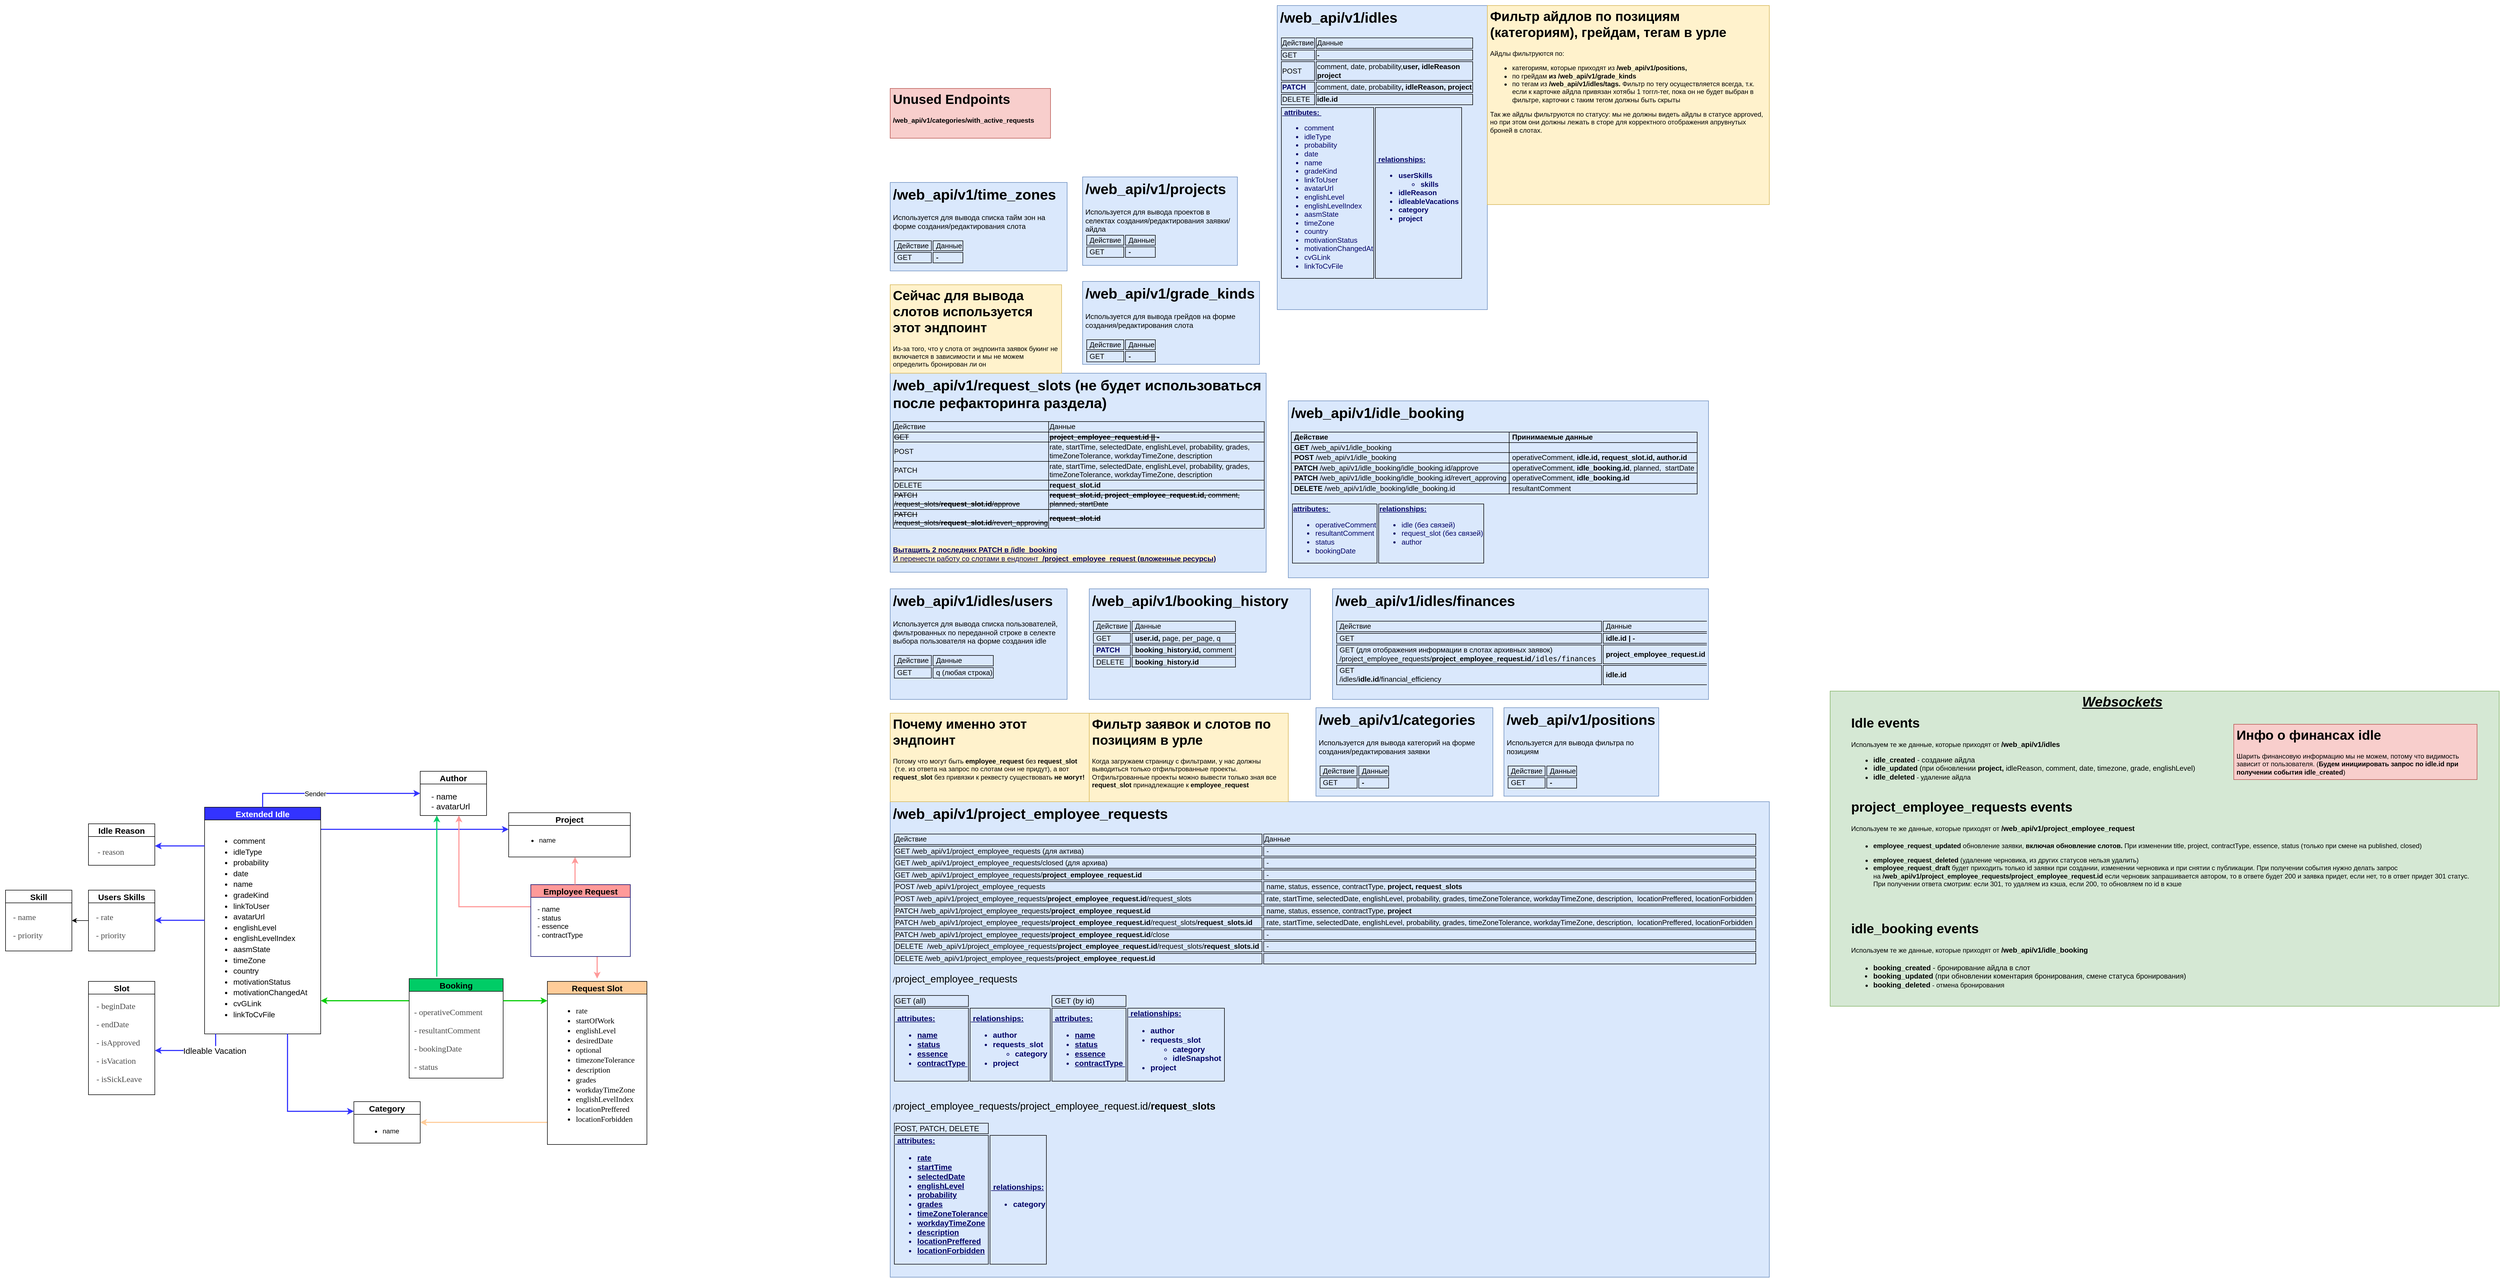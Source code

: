 <mxfile version="23.1.5" type="github">
  <diagram id="b5qmhu_wqELokIMZqW0I" name="Page-1">
    <mxGraphModel dx="1430" dy="790" grid="1" gridSize="10" guides="1" tooltips="1" connect="1" arrows="1" fold="1" page="1" pageScale="1" pageWidth="827" pageHeight="1169" math="0" shadow="0">
      <root>
        <mxCell id="0" />
        <mxCell id="1" parent="0" />
        <mxCell id="pV0ACqQaasXmKPG5yBSi-4" value="" style="group;fillColor=#d5e8d4;strokeColor=#82b366;" parent="1" vertex="1" connectable="0">
          <mxGeometry x="3420" y="1260" width="1210" height="570" as="geometry" />
        </mxCell>
        <mxCell id="pV0ACqQaasXmKPG5yBSi-5" value="&lt;font style=&quot;font-size: 25px;&quot;&gt;&lt;i&gt;&lt;b&gt;&lt;u&gt;Websockets&lt;/u&gt;&lt;/b&gt;&lt;/i&gt;&lt;/font&gt;" style="text;html=1;align=center;verticalAlign=middle;resizable=0;points=[];autosize=1;strokeColor=none;fillColor=none;" parent="pV0ACqQaasXmKPG5yBSi-4" vertex="1">
          <mxGeometry x="447.538" y="7.5" width="160" height="20" as="geometry" />
        </mxCell>
        <mxCell id="pV0ACqQaasXmKPG5yBSi-6" value="&lt;h1&gt;Idle events&lt;/h1&gt;&lt;div&gt;Используем те же данные, которые приходят от&amp;nbsp;&lt;span style=&quot;font-size: 13px; background-color: initial;&quot;&gt;&lt;b&gt;/web_api/v1/idles&lt;/b&gt;&lt;/span&gt;&lt;/div&gt;&lt;div&gt;&lt;ul&gt;&lt;li&gt;&lt;span style=&quot;background-color: initial; font-size: 13px;&quot;&gt;&lt;font style=&quot;font-size: 13px;&quot;&gt;&lt;b&gt;idle_created&lt;/b&gt;&lt;/font&gt; - создание айдла&lt;/span&gt;&lt;/li&gt;&lt;li style=&quot;font-size: 13px;&quot;&gt;&lt;font style=&quot;font-size: 13px;&quot;&gt;&lt;b&gt;idle_updated&lt;/b&gt;&lt;/font&gt; (при обновлении &lt;b&gt;project, &lt;/b&gt;idleReason, comment, date, timezone, grade, englishLevel)&lt;/li&gt;&lt;li&gt;&lt;b&gt;&lt;font style=&quot;font-size: 13px;&quot;&gt;idle_deleted&lt;/font&gt;&lt;/b&gt; - удаление айдла&lt;/li&gt;&lt;/ul&gt;&lt;div&gt;&lt;span style=&quot;color: rgb(0, 0, 204); font-size: 13px;&quot;&gt;Сейчас нет обработки добавления/изменения CV, usersSkills, slots (инфо об отпусках, больничных, отгулах).&lt;/span&gt;&lt;br&gt;&lt;/div&gt;&lt;/div&gt;&lt;div&gt;&lt;font color=&quot;#0000cc&quot;&gt;&lt;span style=&quot;font-size: 13px;&quot;&gt;С Лёшей обсудили и решили, что это не критично и не особо нужно.&lt;/span&gt;&lt;/font&gt;&lt;/div&gt;" style="text;html=1;spacing=5;spacingTop=-20;whiteSpace=wrap;overflow=hidden;rounded=0;" parent="pV0ACqQaasXmKPG5yBSi-4" vertex="1">
          <mxGeometry x="33.151" y="37.5" width="1143.699" height="135" as="geometry" />
        </mxCell>
        <mxCell id="pV0ACqQaasXmKPG5yBSi-7" value="&lt;h1&gt;project_employee_requests events&lt;/h1&gt;&lt;h1&gt;&lt;div style=&quot;font-size: 12px; font-weight: 400;&quot;&gt;Используем те же данные, которые приходят от&amp;nbsp;&lt;span style=&quot;font-size: 13px; background-color: initial;&quot;&gt;&lt;b&gt;/web_api/v1/project_employee_request&lt;/b&gt;&lt;/span&gt;&lt;/div&gt;&lt;/h1&gt;&lt;div&gt;&lt;ul&gt;&lt;li&gt;&lt;strong&gt;employee_request_updated&lt;/strong&gt;&amp;nbsp;обновление заявки, &lt;strong&gt;включая обновление слотов.&amp;nbsp;&lt;/strong&gt;При изменении title, project, contractType, essence, status (только при смене на published, closed)&lt;/li&gt;&lt;/ul&gt;&lt;ul&gt;&lt;li&gt;&lt;strong style=&quot;background-color: initial;&quot;&gt;employee_request_deleted&lt;/strong&gt;&lt;span style=&quot;background-color: initial;&quot;&gt; (удаление черновика, из других статусов нельзя удалить)&lt;/span&gt;&lt;br&gt;&lt;/li&gt;&lt;li&gt;&lt;strong style=&quot;background-color: initial;&quot;&gt;employee_request_draft&lt;/strong&gt;&lt;span style=&quot;background-color: initial;&quot;&gt;&amp;nbsp;будет приходить только id заявки при создании, изменении черновика и при снятии с публикации. При получении события нужно делать запрос на&amp;nbsp;&lt;/span&gt;&lt;strong style=&quot;background-color: initial;&quot;&gt;/web_api/v1/project_employee_requests/project_employee_request.id&lt;/strong&gt;&lt;span style=&quot;background-color: initial;&quot;&gt;&amp;nbsp;если черновик запрашивается автором, то в ответе будет 200 и заявка придет, если нет, то в ответ придет 301 статус. При получении ответа смотрим: если 301, то удаляем из кэша, если 200, то обновляем по id в кэше&lt;/span&gt;&lt;br&gt;&lt;/li&gt;&lt;ul&gt;&lt;br/&gt;&lt;/ul&gt;&lt;/ul&gt;&lt;/div&gt;" style="text;html=1;spacing=5;spacingTop=-20;whiteSpace=wrap;overflow=hidden;rounded=0;" parent="pV0ACqQaasXmKPG5yBSi-4" vertex="1">
          <mxGeometry x="33.15" y="190" width="1143.7" height="190" as="geometry" />
        </mxCell>
        <mxCell id="pV0ACqQaasXmKPG5yBSi-8" value="&lt;h1&gt;idle_booking events&lt;/h1&gt;&lt;h1&gt;&lt;div style=&quot;font-size: 12px; font-weight: 400;&quot;&gt;Используем те же данные, которые приходят от&amp;nbsp;&lt;span style=&quot;font-size: 13px; background-color: initial;&quot;&gt;&lt;b&gt;/web_api/v1/idle_booking&lt;/b&gt;&lt;/span&gt;&lt;/div&gt;&lt;/h1&gt;&lt;div&gt;&lt;ul&gt;&lt;li&gt;&lt;span style=&quot;background-color: initial; font-size: 13px;&quot;&gt;&lt;font style=&quot;font-size: 13px;&quot;&gt;&lt;b&gt;booking_created&lt;/b&gt;&lt;/font&gt; - бронирование айдла в слот&lt;/span&gt;&lt;/li&gt;&lt;li style=&quot;font-size: 13px;&quot;&gt;&lt;b&gt;booking_updated&lt;/b&gt;&amp;nbsp;(при обновлении коментария бронирования, смене статуса бронирования)&lt;/li&gt;&lt;li&gt;&lt;b&gt;&lt;font style=&quot;font-size: 13px;&quot;&gt;&lt;b&gt;booking&lt;/b&gt;_deleted&lt;/font&gt;&lt;/b&gt; - отмена бронирования&lt;br&gt;&lt;/li&gt;&lt;/ul&gt;&lt;/div&gt;" style="text;html=1;spacing=5;spacingTop=-20;whiteSpace=wrap;overflow=hidden;rounded=0;" parent="pV0ACqQaasXmKPG5yBSi-4" vertex="1">
          <mxGeometry x="33.15" y="409.997" width="1143.7" height="135.714" as="geometry" />
        </mxCell>
        <mxCell id="pV0ACqQaasXmKPG5yBSi-9" value="&lt;h1&gt;&lt;span style=&quot;background-color: initial;&quot;&gt;Инфо о финансах idle&amp;nbsp;&lt;/span&gt;&lt;/h1&gt;&lt;div&gt;Шарить финансовую информацию мы не можем, потому что видимость зависит от пользователя. (&lt;b&gt;Будем инициировать запрос по idle.id при получении события idle_created&lt;/b&gt;)&amp;nbsp;&lt;/div&gt;" style="text;html=1;strokeColor=#b85450;fillColor=#f8cecc;spacing=5;spacingTop=-20;whiteSpace=wrap;overflow=hidden;rounded=0;" parent="pV0ACqQaasXmKPG5yBSi-4" vertex="1">
          <mxGeometry x="730" y="60" width="440" height="100" as="geometry" />
        </mxCell>
        <mxCell id="pV0ACqQaasXmKPG5yBSi-25" value="" style="group" parent="1" vertex="1" connectable="0">
          <mxGeometry x="110" y="1300" width="1280" height="940" as="geometry" />
        </mxCell>
        <mxCell id="pV0ACqQaasXmKPG5yBSi-26" value="Skill" style="swimlane;fontSize=15;" parent="pV0ACqQaasXmKPG5yBSi-25" vertex="1">
          <mxGeometry x="10" y="320" width="120" height="110" as="geometry" />
        </mxCell>
        <mxCell id="pV0ACqQaasXmKPG5yBSi-27" value="&lt;p style=&quot;text-align: left; font-size: 15px;&quot;&gt;&lt;span style=&quot;font-family: noto_regular; color: rgb(75, 75, 75); font-size: 15px;&quot;&gt;- name&lt;/span&gt;&lt;/p&gt;&lt;p style=&quot;text-align: left; font-size: 15px;&quot;&gt;&lt;span style=&quot;font-family: noto_regular; color: rgb(75, 75, 75); font-size: 15px;&quot;&gt;- priority&lt;/span&gt;&lt;/p&gt;" style="text;html=1;align=center;verticalAlign=middle;resizable=0;points=[];autosize=1;strokeColor=none;fillColor=none;fontSize=15;" parent="pV0ACqQaasXmKPG5yBSi-26" vertex="1">
          <mxGeometry x="5" y="20" width="70" height="90" as="geometry" />
        </mxCell>
        <mxCell id="pV0ACqQaasXmKPG5yBSi-30" style="edgeStyle=orthogonalEdgeStyle;rounded=0;orthogonalLoop=1;jettySize=auto;html=1;entryX=1;entryY=0.5;entryDx=0;entryDy=0;fontSize=15;" parent="pV0ACqQaasXmKPG5yBSi-25" source="pV0ACqQaasXmKPG5yBSi-32" target="pV0ACqQaasXmKPG5yBSi-26" edge="1">
          <mxGeometry relative="1" as="geometry">
            <Array as="points" />
          </mxGeometry>
        </mxCell>
        <mxCell id="pV0ACqQaasXmKPG5yBSi-32" value="Users Skills" style="swimlane;startSize=23;fontSize=15;" parent="pV0ACqQaasXmKPG5yBSi-25" vertex="1">
          <mxGeometry x="160" y="320" width="120" height="110" as="geometry">
            <mxRectangle x="40" y="160" width="100" height="23" as="alternateBounds" />
          </mxGeometry>
        </mxCell>
        <mxCell id="pV0ACqQaasXmKPG5yBSi-33" value="&lt;p style=&quot;text-align: left; font-size: 15px;&quot;&gt;&lt;span style=&quot;font-family: noto_regular; color: rgb(75, 75, 75); font-size: 15px;&quot;&gt;- rate&lt;/span&gt;&lt;/p&gt;&lt;p style=&quot;text-align: left; font-size: 15px;&quot;&gt;&lt;span style=&quot;font-family: noto_regular; color: rgb(75, 75, 75); font-size: 15px;&quot;&gt;- priority&lt;/span&gt;&lt;/p&gt;" style="text;html=1;align=center;verticalAlign=middle;resizable=0;points=[];autosize=1;strokeColor=none;fillColor=none;container=1;fontSize=15;" parent="pV0ACqQaasXmKPG5yBSi-32" vertex="1">
          <mxGeometry x="5" y="20" width="70" height="90" as="geometry" />
        </mxCell>
        <mxCell id="pV0ACqQaasXmKPG5yBSi-34" value="Slot" style="swimlane;startSize=23;fontSize=15;" parent="pV0ACqQaasXmKPG5yBSi-25" vertex="1">
          <mxGeometry x="160" y="485" width="120" height="205" as="geometry" />
        </mxCell>
        <mxCell id="pV0ACqQaasXmKPG5yBSi-35" value="&lt;p style=&quot;text-align: left; font-size: 15px;&quot;&gt;&lt;span style=&quot;font-family: noto_regular; color: rgb(75, 75, 75); font-size: 15px;&quot;&gt;- beginDate&lt;/span&gt;&lt;/p&gt;&lt;p style=&quot;text-align: left; font-size: 15px;&quot;&gt;&lt;span style=&quot;font-family: noto_regular; color: rgb(75, 75, 75); font-size: 15px;&quot;&gt;- endDate &lt;/span&gt;&lt;/p&gt;&lt;p style=&quot;text-align: left; font-size: 15px;&quot;&gt;&lt;span style=&quot;font-family: noto_regular; color: rgb(75, 75, 75); font-size: 15px;&quot;&gt;- isApproved&lt;/span&gt;&lt;/p&gt;&lt;p style=&quot;text-align: left; font-size: 15px;&quot;&gt;&lt;span style=&quot;font-family: noto_regular; color: rgb(75, 75, 75); font-size: 15px;&quot;&gt;- isVacation&lt;/span&gt;&lt;/p&gt;&lt;p style=&quot;text-align: left; font-size: 15px;&quot;&gt;&lt;span style=&quot;font-family: noto_regular; color: rgb(75, 75, 75); font-size: 15px;&quot;&gt;- isSickLeave&lt;/span&gt;&lt;/p&gt;" style="text;html=1;align=center;verticalAlign=middle;resizable=0;points=[];autosize=1;strokeColor=none;fillColor=none;container=1;fontSize=15;" parent="pV0ACqQaasXmKPG5yBSi-34" vertex="1">
          <mxGeometry x="5" y="15" width="100" height="190" as="geometry" />
        </mxCell>
        <mxCell id="pV0ACqQaasXmKPG5yBSi-38" value="Idle Reason" style="swimlane;fontSize=15;" parent="pV0ACqQaasXmKPG5yBSi-25" vertex="1">
          <mxGeometry x="160" y="200" width="120" height="75" as="geometry" />
        </mxCell>
        <mxCell id="pV0ACqQaasXmKPG5yBSi-39" value="&lt;p style=&quot;text-align: left; font-size: 15px;&quot;&gt;&lt;font face=&quot;noto_regular&quot; color=&quot;#4b4b4b&quot; style=&quot;font-size: 15px;&quot;&gt;&lt;span style=&quot;font-size: 15px;&quot;&gt;- reason&lt;/span&gt;&lt;/font&gt;&lt;/p&gt;" style="text;html=1;align=center;verticalAlign=middle;resizable=0;points=[];autosize=1;strokeColor=none;fillColor=none;fontSize=15;" parent="pV0ACqQaasXmKPG5yBSi-38" vertex="1">
          <mxGeometry x="10" y="25" width="60" height="50" as="geometry" />
        </mxCell>
        <mxCell id="pV0ACqQaasXmKPG5yBSi-40" value="Category" style="swimlane;fontSize=15;" parent="pV0ACqQaasXmKPG5yBSi-25" vertex="1">
          <mxGeometry x="640" y="702.5" width="120" height="75" as="geometry" />
        </mxCell>
        <mxCell id="uXDpai4_U0EWndrV--_L-58" value="&lt;ul&gt;&lt;li&gt;name&lt;/li&gt;&lt;/ul&gt;" style="text;html=1;strokeColor=none;fillColor=none;align=left;verticalAlign=middle;whiteSpace=wrap;rounded=0;labelBackgroundColor=none;fontFamily=Helvetica;fontSize=12;fontColor=#000000;" parent="pV0ACqQaasXmKPG5yBSi-40" vertex="1">
          <mxGeometry x="10" y="40" width="90" height="27.5" as="geometry" />
        </mxCell>
        <mxCell id="pV0ACqQaasXmKPG5yBSi-42" style="edgeStyle=orthogonalEdgeStyle;rounded=0;orthogonalLoop=1;jettySize=auto;html=1;strokeColor=#3333FF;strokeWidth=2;fontSize=15;" parent="pV0ACqQaasXmKPG5yBSi-25" source="pV0ACqQaasXmKPG5yBSi-43" edge="1">
          <mxGeometry relative="1" as="geometry">
            <Array as="points">
              <mxPoint x="760" y="210" />
              <mxPoint x="760" y="210" />
            </Array>
            <mxPoint x="920" y="210" as="targetPoint" />
          </mxGeometry>
        </mxCell>
        <mxCell id="pV0ACqQaasXmKPG5yBSi-43" value="Extended Idle" style="swimlane;fillColor=#3333FF;fontColor=#FFFFFF;fontSize=15;verticalAlign=middle;" parent="pV0ACqQaasXmKPG5yBSi-25" vertex="1">
          <mxGeometry x="370" y="170" width="210" height="410" as="geometry" />
        </mxCell>
        <mxCell id="pV0ACqQaasXmKPG5yBSi-44" value="&lt;p style=&quot;orphans: 2; text-indent: 0px; widows: 2; text-decoration-thickness: initial; text-decoration-style: initial; text-decoration-color: initial;&quot;&gt;&lt;/p&gt;&lt;ul style=&quot;font-size: 14px; line-height: 1.4;&quot;&gt;&lt;li&gt;&lt;span style=&quot;font-variant-ligatures: normal; font-variant-caps: normal; letter-spacing: normal; text-transform: none; word-spacing: 0px; -webkit-text-stroke-width: 0px; background-color: initial;&quot;&gt;comment&lt;/span&gt;&lt;/li&gt;&lt;li&gt;&lt;span style=&quot;font-variant-ligatures: normal; font-variant-caps: normal; letter-spacing: normal; text-transform: none; word-spacing: 0px; -webkit-text-stroke-width: 0px; background-color: initial;&quot;&gt;idleType&lt;/span&gt;&lt;/li&gt;&lt;li&gt;&lt;span style=&quot;font-variant-ligatures: normal; font-variant-caps: normal; letter-spacing: normal; text-transform: none; word-spacing: 0px; -webkit-text-stroke-width: 0px; background-color: initial;&quot;&gt;probability&lt;/span&gt;&lt;/li&gt;&lt;li&gt;&lt;span style=&quot;font-variant-ligatures: normal; font-variant-caps: normal; letter-spacing: normal; text-transform: none; word-spacing: 0px; -webkit-text-stroke-width: 0px; background-color: initial;&quot;&gt;date&lt;/span&gt;&lt;/li&gt;&lt;li&gt;&lt;span style=&quot;font-variant-ligatures: normal; font-variant-caps: normal; letter-spacing: normal; text-transform: none; word-spacing: 0px; -webkit-text-stroke-width: 0px; background-color: initial;&quot;&gt;name&lt;/span&gt;&lt;/li&gt;&lt;li&gt;&lt;span style=&quot;font-variant-ligatures: normal; font-variant-caps: normal; letter-spacing: normal; text-transform: none; word-spacing: 0px; -webkit-text-stroke-width: 0px; background-color: initial;&quot;&gt;gradeKind&lt;/span&gt;&lt;/li&gt;&lt;li&gt;&lt;span style=&quot;font-variant-ligatures: normal; font-variant-caps: normal; letter-spacing: normal; text-transform: none; word-spacing: 0px; -webkit-text-stroke-width: 0px; background-color: initial;&quot;&gt;linkToUser&lt;/span&gt;&lt;/li&gt;&lt;li&gt;&lt;span style=&quot;font-variant-ligatures: normal; font-variant-caps: normal; letter-spacing: normal; text-transform: none; word-spacing: 0px; -webkit-text-stroke-width: 0px; background-color: initial;&quot;&gt;avatarUrl&lt;/span&gt;&lt;/li&gt;&lt;li&gt;&lt;span style=&quot;font-variant-ligatures: normal; font-variant-caps: normal; letter-spacing: normal; text-transform: none; word-spacing: 0px; -webkit-text-stroke-width: 0px; background-color: initial;&quot;&gt;englishLevel&lt;/span&gt;&lt;/li&gt;&lt;li&gt;&lt;span style=&quot;font-variant-ligatures: normal; font-variant-caps: normal; letter-spacing: normal; text-transform: none; word-spacing: 0px; -webkit-text-stroke-width: 0px; background-color: initial;&quot;&gt;englishLevelIndex&lt;/span&gt;&lt;/li&gt;&lt;li&gt;&lt;span style=&quot;font-variant-ligatures: normal; font-variant-caps: normal; letter-spacing: normal; text-transform: none; word-spacing: 0px; -webkit-text-stroke-width: 0px; background-color: initial;&quot;&gt;aasmState&lt;/span&gt;&lt;/li&gt;&lt;li&gt;&lt;span style=&quot;background-color: initial;&quot;&gt;timeZone&lt;/span&gt;&lt;/li&gt;&lt;li&gt;&lt;span style=&quot;background-color: initial;&quot;&gt;country&lt;/span&gt;&lt;/li&gt;&lt;li&gt;&lt;span style=&quot;background-color: initial;&quot;&gt;motivationStatus&lt;/span&gt;&lt;/li&gt;&lt;li&gt;&lt;span style=&quot;background-color: initial;&quot;&gt;motivationChangedAt&lt;/span&gt;&lt;/li&gt;&lt;li&gt;&lt;span style=&quot;background-color: initial;&quot;&gt;cvGLink&lt;/span&gt;&lt;/li&gt;&lt;li&gt;&lt;span style=&quot;background-color: initial;&quot;&gt;linkToCvFile&lt;/span&gt;&lt;/li&gt;&lt;/ul&gt;&lt;p&gt;&lt;/p&gt;" style="text;html=1;strokeColor=none;fillColor=none;align=left;verticalAlign=top;whiteSpace=wrap;rounded=0;fontSize=15;" parent="pV0ACqQaasXmKPG5yBSi-43" vertex="1">
          <mxGeometry x="10" y="30" width="180" height="370" as="geometry" />
        </mxCell>
        <mxCell id="pV0ACqQaasXmKPG5yBSi-47" style="edgeStyle=orthogonalEdgeStyle;rounded=0;orthogonalLoop=1;jettySize=auto;html=1;strokeWidth=2;strokeColor=#FFCC99;fontSize=15;" parent="pV0ACqQaasXmKPG5yBSi-25" source="pV0ACqQaasXmKPG5yBSi-48" edge="1">
          <mxGeometry relative="1" as="geometry">
            <mxPoint x="760" y="740" as="targetPoint" />
            <Array as="points">
              <mxPoint x="1130" y="740" />
              <mxPoint x="1130" y="740" />
            </Array>
          </mxGeometry>
        </mxCell>
        <mxCell id="pV0ACqQaasXmKPG5yBSi-48" value="Request Slot" style="swimlane;fillColor=#FFCC99;fontSize=15;" parent="pV0ACqQaasXmKPG5yBSi-25" vertex="1">
          <mxGeometry x="990" y="485" width="180" height="295" as="geometry">
            <mxRectangle x="640" y="540" width="110" height="23" as="alternateBounds" />
          </mxGeometry>
        </mxCell>
        <mxCell id="CxZGc-sbhGBYS19DaEqy-1" value="&lt;p style=&quot;font-size: 15px; text-align: left;&quot;&gt;&lt;/p&gt;&lt;ul style=&quot;font-size: 14px;&quot;&gt;&lt;li style=&quot;text-align: left;&quot;&gt;&lt;span style=&quot;font-family: noto_regular;&quot;&gt;rate&lt;/span&gt;&lt;/li&gt;&lt;li style=&quot;text-align: left;&quot;&gt;&lt;span style=&quot;font-family: noto_regular;&quot;&gt;startOfWork&lt;/span&gt;&lt;/li&gt;&lt;li style=&quot;text-align: left;&quot;&gt;&lt;span style=&quot;font-family: noto_regular;&quot;&gt;englishLevel&lt;/span&gt;&lt;/li&gt;&lt;li style=&quot;text-align: left;&quot;&gt;&lt;span style=&quot;font-family: noto_regular;&quot;&gt;desiredDate&lt;/span&gt;&lt;/li&gt;&lt;li style=&quot;text-align: left;&quot;&gt;&lt;span style=&quot;font-family: noto_regular;&quot;&gt;optional&lt;/span&gt;&lt;/li&gt;&lt;li style=&quot;text-align: left;&quot;&gt;&lt;span style=&quot;font-family: noto_regular;&quot;&gt;timezoneTolerance&lt;/span&gt;&lt;/li&gt;&lt;li style=&quot;text-align: left;&quot;&gt;&lt;span style=&quot;font-family: noto_regular;&quot;&gt;description&lt;/span&gt;&lt;/li&gt;&lt;li style=&quot;text-align: left;&quot;&gt;&lt;span style=&quot;font-family: noto_regular;&quot;&gt;grades&lt;/span&gt;&lt;/li&gt;&lt;li style=&quot;text-align: left;&quot;&gt;&lt;span style=&quot;font-family: noto_regular;&quot;&gt;workdayTimeZone&lt;/span&gt;&lt;/li&gt;&lt;li style=&quot;text-align: left;&quot;&gt;&lt;span style=&quot;font-family: noto_regular;&quot;&gt;englishLevelIndex&lt;/span&gt;&lt;/li&gt;&lt;li style=&quot;text-align: left;&quot;&gt;&lt;span style=&quot;font-family: noto_regular;&quot;&gt;locationPreffered&lt;/span&gt;&lt;/li&gt;&lt;li style=&quot;text-align: left;&quot;&gt;&lt;span style=&quot;font-family: noto_regular;&quot;&gt;locationForbidden&lt;/span&gt;&lt;/li&gt;&lt;/ul&gt;&lt;p&gt;&lt;/p&gt;" style="text;html=1;strokeColor=none;fillColor=none;align=center;verticalAlign=middle;whiteSpace=wrap;rounded=0;fontSize=18;fontColor=#000000;" parent="pV0ACqQaasXmKPG5yBSi-48" vertex="1">
          <mxGeometry x="10" y="25" width="150" height="255" as="geometry" />
        </mxCell>
        <mxCell id="pV0ACqQaasXmKPG5yBSi-50" value="Project" style="swimlane;startSize=23;fontSize=15;" parent="pV0ACqQaasXmKPG5yBSi-25" vertex="1">
          <mxGeometry x="920" y="180" width="220" height="80" as="geometry">
            <mxRectangle x="40" y="160" width="100" height="23" as="alternateBounds" />
          </mxGeometry>
        </mxCell>
        <mxCell id="uXDpai4_U0EWndrV--_L-57" value="&lt;ul&gt;&lt;li&gt;name&lt;/li&gt;&lt;/ul&gt;" style="text;html=1;strokeColor=none;fillColor=none;align=center;verticalAlign=middle;whiteSpace=wrap;rounded=0;labelBackgroundColor=none;fontFamily=Helvetica;fontSize=12;fontColor=#000000;" parent="pV0ACqQaasXmKPG5yBSi-50" vertex="1">
          <mxGeometry x="20" y="35" width="60" height="30" as="geometry" />
        </mxCell>
        <mxCell id="pV0ACqQaasXmKPG5yBSi-56" style="edgeStyle=orthogonalEdgeStyle;rounded=0;orthogonalLoop=1;jettySize=auto;html=1;strokeColor=#FF9999;strokeWidth=2;fontSize=15;" parent="pV0ACqQaasXmKPG5yBSi-25" target="pV0ACqQaasXmKPG5yBSi-75" edge="1">
          <mxGeometry relative="1" as="geometry">
            <mxPoint x="960" y="350" as="sourcePoint" />
            <mxPoint x="720" y="120" as="targetPoint" />
            <Array as="points">
              <mxPoint x="830" y="350" />
            </Array>
          </mxGeometry>
        </mxCell>
        <mxCell id="pV0ACqQaasXmKPG5yBSi-57" style="edgeStyle=orthogonalEdgeStyle;rounded=0;orthogonalLoop=1;jettySize=auto;html=1;strokeColor=#FF9999;strokeWidth=2;startArrow=none;fontSize=15;" parent="pV0ACqQaasXmKPG5yBSi-25" edge="1">
          <mxGeometry relative="1" as="geometry">
            <mxPoint x="1080" y="480" as="targetPoint" />
            <Array as="points">
              <mxPoint x="1080" y="440" />
            </Array>
            <mxPoint x="1080" y="440" as="sourcePoint" />
          </mxGeometry>
        </mxCell>
        <mxCell id="pV0ACqQaasXmKPG5yBSi-58" value="Employee Request" style="swimlane;startSize=23;fillColor=#FF9999;strokeColor=#000066;fontSize=15;" parent="pV0ACqQaasXmKPG5yBSi-25" vertex="1">
          <mxGeometry x="960" y="310" width="180" height="130" as="geometry">
            <mxRectangle x="910" y="310" width="160" height="23" as="alternateBounds" />
          </mxGeometry>
        </mxCell>
        <mxCell id="pV0ACqQaasXmKPG5yBSi-59" value="&lt;span style=&quot;background-color: initial;&quot;&gt;- name&lt;/span&gt;&lt;br&gt;&lt;span style=&quot;background-color: initial;&quot;&gt;- status&lt;/span&gt;&lt;br&gt;&lt;span style=&quot;background-color: initial;&quot;&gt;- essence&lt;/span&gt;&lt;br&gt;&lt;span style=&quot;background-color: initial;&quot;&gt;- contractType&lt;/span&gt;" style="text;html=1;strokeColor=none;fillColor=none;align=left;verticalAlign=top;whiteSpace=wrap;rounded=0;labelBackgroundColor=none;fontFamily=Helvetica;fontSize=13;fontColor=#000000;" parent="pV0ACqQaasXmKPG5yBSi-58" vertex="1">
          <mxGeometry x="10" y="30" width="140" height="80" as="geometry" />
        </mxCell>
        <mxCell id="pV0ACqQaasXmKPG5yBSi-60" style="edgeStyle=orthogonalEdgeStyle;rounded=0;orthogonalLoop=1;jettySize=auto;html=1;strokeColor=#00CC00;strokeWidth=2;startArrow=none;fontSize=15;" parent="pV0ACqQaasXmKPG5yBSi-25" edge="1">
          <mxGeometry relative="1" as="geometry">
            <mxPoint x="580" y="520.03" as="targetPoint" />
            <mxPoint x="740" y="520.03" as="sourcePoint" />
            <Array as="points">
              <mxPoint x="690" y="520.03" />
              <mxPoint x="690" y="520.03" />
            </Array>
          </mxGeometry>
        </mxCell>
        <mxCell id="pV0ACqQaasXmKPG5yBSi-61" style="edgeStyle=orthogonalEdgeStyle;rounded=0;orthogonalLoop=1;jettySize=auto;html=1;strokeColor=#3333FF;strokeWidth=2;fontSize=15;" parent="pV0ACqQaasXmKPG5yBSi-25" edge="1">
          <mxGeometry relative="1" as="geometry">
            <Array as="points">
              <mxPoint x="520" y="720" />
              <mxPoint x="640" y="720" />
            </Array>
            <mxPoint x="520" y="580" as="sourcePoint" />
            <mxPoint x="640" y="720" as="targetPoint" />
          </mxGeometry>
        </mxCell>
        <mxCell id="pV0ACqQaasXmKPG5yBSi-62" style="edgeStyle=orthogonalEdgeStyle;rounded=0;orthogonalLoop=1;jettySize=auto;html=1;strokeWidth=2;strokeColor=#FF9999;fontSize=15;" parent="pV0ACqQaasXmKPG5yBSi-25" source="pV0ACqQaasXmKPG5yBSi-58" edge="1">
          <mxGeometry relative="1" as="geometry">
            <Array as="points">
              <mxPoint x="1040" y="300" />
              <mxPoint x="1040" y="300" />
            </Array>
            <mxPoint x="1390" y="427.5" as="sourcePoint" />
            <mxPoint x="1040" y="260" as="targetPoint" />
          </mxGeometry>
        </mxCell>
        <mxCell id="pV0ACqQaasXmKPG5yBSi-63" value="Booking" style="swimlane;startSize=23;fillColor=#00CC66;fontSize=15;" parent="pV0ACqQaasXmKPG5yBSi-25" vertex="1">
          <mxGeometry x="740" y="480" width="170" height="180" as="geometry">
            <mxRectangle x="827" y="620" width="100" height="23" as="alternateBounds" />
          </mxGeometry>
        </mxCell>
        <mxCell id="pV0ACqQaasXmKPG5yBSi-64" value="&lt;p style=&quot;color: rgb(0, 0, 0); font-family: Helvetica; font-size: 15px; font-style: normal; font-variant-ligatures: normal; font-variant-caps: normal; font-weight: 400; letter-spacing: normal; orphans: 2; text-indent: 0px; text-transform: none; widows: 2; word-spacing: 0px; -webkit-text-stroke-width: 0px; text-decoration-thickness: initial; text-decoration-style: initial; text-decoration-color: initial;&quot;&gt;&lt;span style=&quot;font-family: noto_regular; color: rgb(75, 75, 75); font-size: 15px;&quot;&gt;- operativeComment&lt;/span&gt;&lt;/p&gt;&lt;p style=&quot;color: rgb(0, 0, 0); font-family: Helvetica; font-size: 15px; font-style: normal; font-variant-ligatures: normal; font-variant-caps: normal; font-weight: 400; letter-spacing: normal; orphans: 2; text-indent: 0px; text-transform: none; widows: 2; word-spacing: 0px; -webkit-text-stroke-width: 0px; text-decoration-thickness: initial; text-decoration-style: initial; text-decoration-color: initial;&quot;&gt;&lt;span style=&quot;font-family: noto_regular; color: rgb(75, 75, 75); font-size: 15px;&quot;&gt;- resultantComment&lt;/span&gt;&lt;/p&gt;&lt;p style=&quot;color: rgb(0, 0, 0); font-family: Helvetica; font-size: 15px; font-style: normal; font-variant-ligatures: normal; font-variant-caps: normal; font-weight: 400; letter-spacing: normal; orphans: 2; text-indent: 0px; text-transform: none; widows: 2; word-spacing: 0px; -webkit-text-stroke-width: 0px; text-decoration-thickness: initial; text-decoration-style: initial; text-decoration-color: initial;&quot;&gt;&lt;span style=&quot;font-family: noto_regular; color: rgb(75, 75, 75); font-size: 15px;&quot;&gt;- bookingDate&lt;/span&gt;&lt;/p&gt;&lt;p style=&quot;color: rgb(0, 0, 0); font-family: Helvetica; font-size: 15px; font-style: normal; font-variant-ligatures: normal; font-variant-caps: normal; font-weight: 400; letter-spacing: normal; orphans: 2; text-indent: 0px; text-transform: none; widows: 2; word-spacing: 0px; -webkit-text-stroke-width: 0px; text-decoration-thickness: initial; text-decoration-style: initial; text-decoration-color: initial;&quot;&gt;&lt;span style=&quot;color: rgb(75, 75, 75); font-family: noto_regular;&quot;&gt;- status&lt;/span&gt;&lt;span style=&quot;font-family: noto_regular; color: rgb(75, 75, 75); font-size: 15px;&quot;&gt;&lt;br&gt;&lt;/span&gt;&lt;/p&gt;" style="text;html=1;strokeColor=none;fillColor=none;align=left;verticalAlign=top;whiteSpace=wrap;rounded=0;labelBackgroundColor=none;fontSize=15;" parent="pV0ACqQaasXmKPG5yBSi-63" vertex="1">
          <mxGeometry x="7" y="30" width="160" height="140" as="geometry" />
        </mxCell>
        <mxCell id="pV0ACqQaasXmKPG5yBSi-66" style="edgeStyle=orthogonalEdgeStyle;rounded=0;orthogonalLoop=1;jettySize=auto;html=1;strokeColor=#00CC66;strokeWidth=2;exitX=0.294;exitY=-0.02;exitDx=0;exitDy=0;exitPerimeter=0;fontSize=15;" parent="pV0ACqQaasXmKPG5yBSi-25" source="pV0ACqQaasXmKPG5yBSi-63" edge="1">
          <mxGeometry relative="1" as="geometry">
            <Array as="points" />
            <mxPoint x="660" y="295" as="sourcePoint" />
            <mxPoint x="790" y="185" as="targetPoint" />
          </mxGeometry>
        </mxCell>
        <mxCell id="pV0ACqQaasXmKPG5yBSi-67" style="edgeStyle=orthogonalEdgeStyle;rounded=0;orthogonalLoop=1;jettySize=auto;html=1;strokeColor=#3333FF;strokeWidth=2;startArrow=none;fontSize=15;" parent="pV0ACqQaasXmKPG5yBSi-25" edge="1">
          <mxGeometry relative="1" as="geometry">
            <mxPoint x="280" y="240" as="targetPoint" />
            <Array as="points">
              <mxPoint x="320" y="240" />
              <mxPoint x="320" y="240" />
            </Array>
            <mxPoint x="370" y="240" as="sourcePoint" />
          </mxGeometry>
        </mxCell>
        <mxCell id="pV0ACqQaasXmKPG5yBSi-70" style="edgeStyle=orthogonalEdgeStyle;rounded=0;orthogonalLoop=1;jettySize=auto;html=1;strokeColor=#3333FF;strokeWidth=2;fontSize=15;" parent="pV0ACqQaasXmKPG5yBSi-25" edge="1">
          <mxGeometry relative="1" as="geometry">
            <mxPoint x="280" y="610" as="targetPoint" />
            <Array as="points">
              <mxPoint x="370" y="610" />
              <mxPoint x="370" y="610" />
            </Array>
            <mxPoint x="390" y="580" as="sourcePoint" />
          </mxGeometry>
        </mxCell>
        <mxCell id="pV0ACqQaasXmKPG5yBSi-71" value="&lt;span style=&quot;font-size: 15px;&quot;&gt;Idleable Vacation&lt;/span&gt;" style="edgeLabel;html=1;align=center;verticalAlign=middle;resizable=0;points=[];fontSize=15;" parent="pV0ACqQaasXmKPG5yBSi-70" vertex="1" connectable="0">
          <mxGeometry x="-0.535" relative="1" as="geometry">
            <mxPoint as="offset" />
          </mxGeometry>
        </mxCell>
        <mxCell id="pV0ACqQaasXmKPG5yBSi-73" value="" style="group;fontSize=15;" parent="pV0ACqQaasXmKPG5yBSi-25" vertex="1" connectable="0">
          <mxGeometry x="760" y="105" width="121.87" height="80" as="geometry" />
        </mxCell>
        <mxCell id="pV0ACqQaasXmKPG5yBSi-74" value="Author" style="swimlane;fontSize=15;" parent="pV0ACqQaasXmKPG5yBSi-73" vertex="1">
          <mxGeometry width="120" height="80" as="geometry" />
        </mxCell>
        <mxCell id="pV0ACqQaasXmKPG5yBSi-75" value="- name&lt;br style=&quot;font-size: 15px;&quot;&gt;- avatarUrl" style="text;html=1;strokeColor=none;fillColor=none;align=left;verticalAlign=top;whiteSpace=wrap;rounded=0;fontSize=15;" parent="pV0ACqQaasXmKPG5yBSi-73" vertex="1">
          <mxGeometry x="18.13" y="30" width="103.74" height="50" as="geometry" />
        </mxCell>
        <mxCell id="pV0ACqQaasXmKPG5yBSi-76" style="edgeStyle=orthogonalEdgeStyle;rounded=0;orthogonalLoop=1;jettySize=auto;html=1;strokeColor=#3333FF;strokeWidth=2;fontSize=15;" parent="pV0ACqQaasXmKPG5yBSi-25" source="pV0ACqQaasXmKPG5yBSi-43" target="pV0ACqQaasXmKPG5yBSi-74" edge="1">
          <mxGeometry relative="1" as="geometry">
            <mxPoint x="600" y="120" as="targetPoint" />
            <Array as="points">
              <mxPoint x="475" y="145" />
            </Array>
          </mxGeometry>
        </mxCell>
        <mxCell id="uXDpai4_U0EWndrV--_L-56" value="&lt;span style=&quot;background-color: rgb(248, 249, 250);&quot;&gt;Sender&lt;/span&gt;" style="edgeLabel;html=1;align=center;verticalAlign=middle;resizable=0;points=[];fontSize=12;fontFamily=Helvetica;fontColor=#000000;" parent="pV0ACqQaasXmKPG5yBSi-76" vertex="1" connectable="0">
          <mxGeometry x="-0.228" y="-1" relative="1" as="geometry">
            <mxPoint as="offset" />
          </mxGeometry>
        </mxCell>
        <mxCell id="pV0ACqQaasXmKPG5yBSi-78" style="edgeStyle=orthogonalEdgeStyle;rounded=0;orthogonalLoop=1;jettySize=auto;html=1;strokeColor=#00CC00;strokeWidth=2;startArrow=none;fontSize=15;" parent="pV0ACqQaasXmKPG5yBSi-25" edge="1">
          <mxGeometry relative="1" as="geometry">
            <mxPoint x="990" y="520" as="targetPoint" />
            <mxPoint x="910" y="520" as="sourcePoint" />
            <Array as="points">
              <mxPoint x="910" y="520" />
              <mxPoint x="1140" y="520" />
            </Array>
          </mxGeometry>
        </mxCell>
        <mxCell id="uXDpai4_U0EWndrV--_L-7" style="edgeStyle=orthogonalEdgeStyle;rounded=0;orthogonalLoop=1;jettySize=auto;html=1;strokeColor=#3333FF;strokeWidth=2;startArrow=none;fontSize=15;" parent="pV0ACqQaasXmKPG5yBSi-25" edge="1">
          <mxGeometry relative="1" as="geometry">
            <mxPoint x="280" y="374.5" as="targetPoint" />
            <Array as="points">
              <mxPoint x="370" y="374.5" />
            </Array>
            <mxPoint x="300" y="374.5" as="sourcePoint" />
          </mxGeometry>
        </mxCell>
        <mxCell id="CxZGc-sbhGBYS19DaEqy-2" value="" style="group" parent="1" vertex="1" connectable="0">
          <mxGeometry x="1720" y="10" width="1590" height="2310" as="geometry" />
        </mxCell>
        <mxCell id="pV0ACqQaasXmKPG5yBSi-13" value="&lt;h1&gt;/web_api/v1/project_employee_requests&lt;/h1&gt;&lt;p&gt;&lt;/p&gt;&lt;table&gt;&lt;tbody&gt;&lt;tr&gt;&lt;td style=&quot;border: 1px solid rgb(0, 0, 0); border-collapse: collapse;&quot; border=&quot;1&quot;&gt;Действие&lt;/td&gt;&lt;td style=&quot;border: 1px solid rgb(0, 0, 0); border-collapse: collapse;&quot; border=&quot;1&quot;&gt;Данные&lt;/td&gt;&lt;/tr&gt;&lt;tr&gt;&lt;td style=&quot;border: 1px solid rgb(0, 0, 0); border-collapse: collapse;&quot; border=&quot;1&quot;&gt;GET /web_api/v1/project_employee_requests (для актива)&lt;/td&gt;&lt;td style=&quot;border: 1px solid rgb(0, 0, 0); border-collapse: collapse;&quot; border=&quot;1&quot;&gt;&amp;nbsp;-&amp;nbsp;&lt;/td&gt;&lt;/tr&gt;&lt;tr&gt;&lt;td style=&quot;border: 1px solid rgb(0, 0, 0); border-collapse: collapse;&quot; border=&quot;1&quot;&gt;GET /web_api/v1/project_employee_requests/closed (для архива)&lt;br&gt;&lt;/td&gt;&lt;td style=&quot;border: 1px solid rgb(0, 0, 0); border-collapse: collapse;&quot; border=&quot;1&quot;&gt;&lt;b&gt;&amp;nbsp;&lt;/b&gt;-&lt;br&gt;&lt;/td&gt;&lt;/tr&gt;&lt;tr&gt;&lt;td style=&quot;border: 1px solid rgb(0, 0, 0); border-collapse: collapse;&quot; border=&quot;1&quot;&gt;GET /web_api/v1/project_employee_requests/&lt;b&gt;project_employee_request.id&lt;/b&gt;&lt;br&gt;&lt;/td&gt;&lt;td style=&quot;border: 1px solid rgb(0, 0, 0); border-collapse: collapse;&quot; border=&quot;1&quot;&gt;&amp;nbsp;-&lt;/td&gt;&lt;/tr&gt;&lt;tr&gt;&lt;td style=&quot;border: 1px solid rgb(0, 0, 0); border-collapse: collapse;&quot; border=&quot;1&quot;&gt;POST /web_api/v1/project_employee_requests&lt;/td&gt;&lt;td style=&quot;border: 1px solid rgb(0, 0, 0); border-collapse: collapse;&quot; border=&quot;1&quot;&gt;&amp;nbsp;name, status, essence, contractType,&amp;nbsp;&lt;b&gt;project, request_slots&lt;/b&gt;&lt;/td&gt;&lt;/tr&gt;&lt;tr&gt;&lt;td style=&quot;border: 1px solid rgb(0, 0, 0); border-collapse: collapse;&quot; border=&quot;1&quot;&gt;POST /web_api/v1/project_employee_requests/&lt;b&gt;project_employee_request.id&lt;/b&gt;/request_slots&lt;br&gt;&lt;/td&gt;&lt;td style=&quot;border: 1px solid rgb(0, 0, 0); border-collapse: collapse;&quot; border=&quot;1&quot;&gt;&amp;nbsp;rate, startTime, selectedDate, englishLevel, probability, grades, timeZoneTolerance, workdayTimeZone, description,&amp;nbsp; locationPreffered, locationForbidden&amp;nbsp;&lt;br&gt;&lt;/td&gt;&lt;/tr&gt;&lt;tr&gt;&lt;td style=&quot;border: 1px solid rgb(0, 0, 0); border-collapse: collapse;&quot; border=&quot;1&quot;&gt;PATCH /web_api/v1/project_employee_requests/&lt;b&gt;project_employee_request.id&lt;/b&gt;&lt;/td&gt;&lt;td style=&quot;border: 1px solid rgb(0, 0, 0); border-collapse: collapse;&quot; border=&quot;1&quot;&gt;&amp;nbsp;name, status, essence, contractType, &lt;b&gt;project&amp;nbsp;&lt;/b&gt;&lt;/td&gt;&lt;/tr&gt;&lt;tr&gt;&lt;td style=&quot;border: 1px solid rgb(0, 0, 0); border-collapse: collapse;&quot; border=&quot;1&quot;&gt;PATCH&amp;nbsp;/web_api/v1/project_employee_requests/&lt;b&gt;project_employee_request.id&lt;/b&gt;/request_slots/&lt;b&gt;request_slots.id&amp;nbsp;&lt;/b&gt;&lt;br&gt;&lt;/td&gt;&lt;td style=&quot;border: 1px solid rgb(0, 0, 0); border-collapse: collapse;&quot; border=&quot;1&quot;&gt;&amp;nbsp;rate, startTime, selectedDate, englishLevel, probability, grades, timeZoneTolerance, workdayTimeZone, description,&amp;nbsp; locationPreffered, locationForbidden&lt;br&gt;&lt;/td&gt;&lt;/tr&gt;&lt;tr&gt;&lt;td style=&quot;border: 1px solid rgb(0, 0, 0); border-collapse: collapse;&quot; border=&quot;1&quot;&gt;PATCH /web_api/v1/project_employee_requests/&lt;b style=&quot;background-color: initial;&quot;&gt;project_employee_request.id&lt;/b&gt;&lt;span style=&quot;background-color: initial;&quot;&gt;/close&lt;/span&gt;&lt;br&gt;&lt;/td&gt;&lt;td style=&quot;border: 1px solid rgb(0, 0, 0); border-collapse: collapse;&quot; border=&quot;1&quot;&gt;&amp;nbsp;-&lt;/td&gt;&lt;/tr&gt;&lt;tr&gt;&lt;td style=&quot;border: 1px solid rgb(0, 0, 0); border-collapse: collapse;&quot; border=&quot;1&quot;&gt;DELETE&amp;nbsp;&amp;nbsp;/web_api/v1/project_employee_requests/&lt;b&gt;project_employee_request.id&lt;/b&gt;/request_slots/&lt;b&gt;request_slots.id&amp;nbsp;&lt;/b&gt;&lt;br&gt;&lt;/td&gt;&lt;td style=&quot;border: 1px solid rgb(0, 0, 0); border-collapse: collapse;&quot; border=&quot;1&quot;&gt;&amp;nbsp;-&lt;/td&gt;&lt;/tr&gt;&lt;tr&gt;&lt;td style=&quot;border: 1px solid rgb(0, 0, 0); border-collapse: collapse;&quot; border=&quot;1&quot;&gt;DELETE /web_api/v1/project_employee_requests/&lt;b&gt;project_employee_request.id&lt;/b&gt;&lt;br&gt;&lt;/td&gt;&lt;td style=&quot;border: 1px solid rgb(0, 0, 0); border-collapse: collapse;&quot; border=&quot;1&quot;&gt;&lt;br&gt;&lt;/td&gt;&lt;/tr&gt;&lt;/tbody&gt;&lt;/table&gt;&lt;br&gt;&lt;font style=&quot;font-size: 14px;&quot;&gt;/&lt;/font&gt;&lt;font style=&quot;&quot;&gt;&lt;font style=&quot;font-size: 18px;&quot;&gt;project_employee_requests&lt;br&gt;&lt;/font&gt;&lt;br&gt;&lt;/font&gt;&lt;table style=&quot;color: rgb(0, 0, 102); font-weight: 700; font-size: 14px;&quot; align=&quot;left&quot;&gt;&lt;tbody&gt;&lt;tr&gt;&lt;td style=&quot;border: 1px solid rgb(0, 0, 0); border-collapse: collapse;&quot; border=&quot;1&quot;&gt;&lt;span style=&quot;color: rgb(0, 0, 0); font-weight: 400;&quot;&gt;GET (all)&lt;/span&gt;&lt;br style=&quot;color: rgb(0, 0, 0); font-weight: 400;&quot;&gt;&lt;/td&gt;&lt;td&gt;&lt;br&gt;&lt;/td&gt;&lt;td style=&quot;border: 1px solid rgb(0, 0, 0); border-collapse: collapse;&quot; border=&quot;1&quot;&gt;&lt;span style=&quot;color: rgb(0, 0, 0); font-weight: 400;&quot;&gt;&amp;nbsp;GET (by id)&lt;/span&gt;&lt;br&gt;&lt;/td&gt;&lt;td&gt;&lt;br&gt;&lt;/td&gt;&lt;/tr&gt;&lt;tr&gt;&lt;td style=&quot;border: 1px solid rgb(0, 0, 0); border-collapse: collapse;&quot; border=&quot;1&quot;&gt;&lt;u&gt;&amp;nbsp;attributes: &lt;br&gt;&lt;ul&gt;&lt;li&gt;name&lt;/li&gt;&lt;li&gt;status&lt;/li&gt;&lt;li&gt;essence&lt;/li&gt;&lt;li&gt;contractType&amp;nbsp;&lt;/li&gt;&lt;/ul&gt;&lt;/u&gt;&lt;/td&gt;&lt;td style=&quot;border: 1px solid rgb(0, 0, 0); border-collapse: collapse;&quot; border=&quot;1&quot;&gt;&lt;font color=&quot;#000066&quot;&gt;&lt;u&gt;&amp;nbsp;relationships:&lt;/u&gt;&lt;br&gt;&lt;ul&gt;&lt;li&gt;author&lt;/li&gt;&lt;li&gt;&lt;font color=&quot;#000066&quot;&gt;requests_slot&amp;nbsp;&lt;/font&gt;&lt;/li&gt;&lt;ul&gt;&lt;li&gt;category&amp;nbsp;&lt;/li&gt;&lt;/ul&gt;&lt;li&gt;&lt;font color=&quot;#000066&quot;&gt;project&lt;/font&gt;&lt;/li&gt;&lt;/ul&gt;&lt;/font&gt;&lt;/td&gt;&lt;td style=&quot;border: 1px solid rgb(0, 0, 0); border-collapse: collapse;&quot; border=&quot;1&quot;&gt;&lt;u&gt;&amp;nbsp;attributes:&lt;br&gt;&lt;ul&gt;&lt;li&gt;name&lt;/li&gt;&lt;li&gt;status&lt;/li&gt;&lt;li&gt;essence&lt;/li&gt;&lt;li&gt;contractType&amp;nbsp;&lt;/li&gt;&lt;/ul&gt;&lt;/u&gt;&lt;/td&gt;&lt;td style=&quot;border: 1px solid rgb(0, 0, 0); border-collapse: collapse;&quot; border=&quot;1&quot;&gt;&lt;u&gt;&amp;nbsp;relationships:&lt;/u&gt;&lt;br&gt;&lt;ul&gt;&lt;li&gt;author&lt;/li&gt;&lt;li&gt;&lt;font color=&quot;#000066&quot;&gt;requests_slot&amp;nbsp;&lt;/font&gt;&lt;/li&gt;&lt;ul&gt;&lt;li&gt;category&lt;/li&gt;&lt;li&gt;idleSnapshot&amp;nbsp;&lt;/li&gt;&lt;/ul&gt;&lt;li&gt;&lt;font color=&quot;#000066&quot;&gt;project&lt;/font&gt;&lt;/li&gt;&lt;/ul&gt;&lt;/td&gt;&lt;/tr&gt;&lt;/tbody&gt;&lt;/table&gt;&lt;b style=&quot;color: rgb(0, 0, 102);&quot;&gt;&lt;div style=&quot;font-size: 12px;&quot;&gt;&lt;b&gt;&lt;div&gt;&lt;br&gt;&lt;/div&gt;&lt;div&gt;&lt;table style=&quot;font-size: 13px;&quot; align=&quot;left&quot;&gt;&lt;tbody&gt;&lt;tr&gt;&lt;/tr&gt;&lt;/tbody&gt;&lt;/table&gt;&lt;b style=&quot;font-size: 13px;&quot;&gt;&lt;div style=&quot;font-size: 12px;&quot;&gt;&lt;b style=&quot;color: rgb(0, 0, 0); text-align: center;&quot;&gt;&lt;br&gt;&lt;/b&gt;&lt;/div&gt;&lt;div style=&quot;font-size: 12px;&quot;&gt;&lt;b style=&quot;color: rgb(0, 0, 0); text-align: center;&quot;&gt;&lt;br&gt;&lt;/b&gt;&lt;/div&gt;&lt;div style=&quot;font-size: 12px;&quot;&gt;&lt;b style=&quot;color: rgb(0, 0, 0); text-align: center;&quot;&gt;&lt;br&gt;&lt;/b&gt;&lt;/div&gt;&lt;div style=&quot;font-size: 12px;&quot;&gt;&lt;b style=&quot;color: rgb(0, 0, 0); text-align: center;&quot;&gt;&lt;br&gt;&lt;/b&gt;&lt;/div&gt;&lt;/b&gt;&lt;span style=&quot;color: rgb(0, 0, 0); font-size: 13px; font-weight: 400; background-color: rgb(255, 242, 204);&quot;&gt;&lt;font color=&quot;#000066&quot;&gt;&lt;b&gt;&lt;u&gt;&lt;table&gt;&lt;tbody&gt;&lt;/tbody&gt;&lt;/table&gt;&lt;table&gt;&lt;tbody&gt;&lt;/tbody&gt;&lt;/table&gt;&lt;br&gt;&lt;/u&gt;&lt;br&gt;&lt;/b&gt;&lt;/font&gt;&lt;/span&gt;&lt;/div&gt;&lt;/b&gt;&lt;/div&gt;&lt;div style=&quot;font-size: 12px;&quot;&gt;&lt;b style=&quot;color: rgb(0, 0, 0); text-align: center;&quot;&gt;&lt;br&gt;&lt;/b&gt;&lt;/div&gt;&lt;div style=&quot;font-size: 12px;&quot;&gt;&lt;b style=&quot;color: rgb(0, 0, 0); text-align: center;&quot;&gt;&lt;br&gt;&lt;/b&gt;&lt;/div&gt;&lt;div style=&quot;font-size: 12px;&quot;&gt;&lt;b style=&quot;color: rgb(0, 0, 0); text-align: center;&quot;&gt;&lt;br&gt;&lt;/b&gt;&lt;/div&gt;&lt;/b&gt;&lt;span style=&quot;background-color: rgb(255, 242, 204);&quot;&gt;&lt;font color=&quot;#000066&quot;&gt;&lt;b&gt;&lt;u&gt;&lt;table&gt;&lt;tbody&gt;&lt;/tbody&gt;&lt;/table&gt;&lt;/u&gt;&lt;br&gt;&lt;/b&gt;&lt;/font&gt;&lt;/span&gt;&lt;blockquote style=&quot;margin: 0 0 0 40px; border: none; padding: 0px;&quot;&gt;&lt;blockquote style=&quot;margin: 0 0 0 40px; border: none; padding: 0px;&quot;&gt;&lt;font color=&quot;#000066&quot;&gt;&lt;span style=&quot;font-size: 12px;&quot;&gt;&lt;b&gt;&lt;div style=&quot;text-align: left;&quot;&gt;&lt;span style=&quot;color: rgb(0, 0, 0); font-size: 13px; font-weight: 400; background-color: initial;&quot;&gt;&lt;br&gt;&lt;/span&gt;&lt;/div&gt;&lt;div style=&quot;text-align: left;&quot;&gt;&lt;/div&gt;&lt;/b&gt;&lt;/span&gt;&lt;/font&gt;&lt;/blockquote&gt;&lt;/blockquote&gt;&lt;br&gt;&lt;font style=&quot;font-size: 14px;&quot;&gt;/&lt;/font&gt;&lt;font style=&quot;font-size: 18px;&quot;&gt;pro&lt;/font&gt;&lt;font style=&quot;font-size: 18px;&quot;&gt;ject_employee_requests/&lt;/font&gt;&lt;font style=&quot;font-size: 18px;&quot;&gt;project_employee_request.id/&lt;b&gt;request_slots&lt;br&gt;&lt;/b&gt;&lt;/font&gt;&lt;br&gt;&lt;table style=&quot;color: rgb(0, 0, 102); font-weight: 700; font-size: 14px;&quot; align=&quot;left&quot;&gt;&lt;tbody&gt;&lt;tr&gt;&lt;td style=&quot;border: 1px solid rgb(0, 0, 0); border-collapse: collapse;&quot; border=&quot;1&quot;&gt;&lt;font color=&quot;#000000&quot;&gt;&lt;span style=&quot;font-weight: 400;&quot;&gt;POST, PATCH, DELETE&lt;/span&gt;&lt;/font&gt;&lt;/td&gt;&lt;td&gt;&lt;br&gt;&lt;/td&gt;&lt;/tr&gt;&lt;tr&gt;&lt;td style=&quot;border: 1px solid rgb(0, 0, 0); border-collapse: collapse;&quot; border=&quot;1&quot;&gt;&lt;u&gt;&amp;nbsp;attributes:&lt;br&gt;&lt;ul&gt;&lt;li&gt;rate&lt;/li&gt;&lt;li&gt;startTime&lt;/li&gt;&lt;li&gt;selectedDate&lt;/li&gt;&lt;li&gt;englishLevel&lt;/li&gt;&lt;li&gt;probability&lt;/li&gt;&lt;li&gt;grades&lt;/li&gt;&lt;li&gt;timeZoneTolerance&lt;/li&gt;&lt;li&gt;workdayTimeZone&lt;/li&gt;&lt;li&gt;description&lt;/li&gt;&lt;li&gt;locationPreffered&lt;/li&gt;&lt;li&gt;locationForbidden&lt;/li&gt;&lt;/ul&gt;&lt;/u&gt;&lt;/td&gt;&lt;td style=&quot;border: 1px solid rgb(0, 0, 0); border-collapse: collapse;&quot; border=&quot;1&quot;&gt;&lt;font color=&quot;#000066&quot;&gt;&lt;u&gt;&amp;nbsp;relationships:&lt;/u&gt;&lt;br&gt;&lt;ul&gt;&lt;li&gt;category&lt;/li&gt;&lt;/ul&gt;&lt;/font&gt;&lt;/td&gt;&lt;/tr&gt;&lt;/tbody&gt;&lt;/table&gt;&lt;b style=&quot;color: rgb(0, 0, 102);&quot;&gt;&lt;div style=&quot;font-size: 12px;&quot;&gt;&lt;b&gt;&lt;div&gt;&lt;br&gt;&lt;/div&gt;&lt;div&gt;&lt;table style=&quot;font-size: 13px;&quot; align=&quot;left&quot;&gt;&lt;tbody&gt;&lt;tr&gt;&lt;/tr&gt;&lt;/tbody&gt;&lt;/table&gt;&lt;b style=&quot;font-size: 13px;&quot;&gt;&lt;div style=&quot;font-size: 12px;&quot;&gt;&lt;b style=&quot;color: rgb(0, 0, 0); text-align: center;&quot;&gt;&lt;br&gt;&lt;/b&gt;&lt;/div&gt;&lt;div style=&quot;font-size: 12px;&quot;&gt;&lt;b style=&quot;color: rgb(0, 0, 0); text-align: center;&quot;&gt;&lt;br&gt;&lt;/b&gt;&lt;/div&gt;&lt;div style=&quot;font-size: 12px;&quot;&gt;&lt;b style=&quot;color: rgb(0, 0, 0); text-align: center;&quot;&gt;&lt;br&gt;&lt;/b&gt;&lt;/div&gt;&lt;div style=&quot;font-size: 12px;&quot;&gt;&lt;b style=&quot;color: rgb(0, 0, 0); text-align: center;&quot;&gt;&lt;br&gt;&lt;/b&gt;&lt;/div&gt;&lt;/b&gt;&lt;span style=&quot;color: rgb(0, 0, 0); font-size: 13px; font-weight: 400; background-color: rgb(255, 242, 204);&quot;&gt;&lt;font color=&quot;#000066&quot;&gt;&lt;b&gt;&lt;u&gt;&lt;table&gt;&lt;tbody&gt;&lt;/tbody&gt;&lt;/table&gt;&lt;table&gt;&lt;tbody&gt;&lt;/tbody&gt;&lt;/table&gt;&lt;br&gt;&lt;/u&gt;&lt;br&gt;&lt;/b&gt;&lt;/font&gt;&lt;/span&gt;&lt;/div&gt;&lt;/b&gt;&lt;/div&gt;&lt;div style=&quot;font-size: 12px;&quot;&gt;&lt;b style=&quot;color: rgb(0, 0, 0); text-align: center;&quot;&gt;&lt;br&gt;&lt;/b&gt;&lt;/div&gt;&lt;div style=&quot;font-size: 12px;&quot;&gt;&lt;b style=&quot;color: rgb(0, 0, 0); text-align: center;&quot;&gt;&lt;br&gt;&lt;/b&gt;&lt;/div&gt;&lt;div style=&quot;font-size: 12px;&quot;&gt;&lt;b style=&quot;color: rgb(0, 0, 0); text-align: center;&quot;&gt;&lt;br&gt;&lt;/b&gt;&lt;/div&gt;&lt;/b&gt;&lt;span style=&quot;background-color: rgb(255, 242, 204);&quot;&gt;&lt;font color=&quot;#000066&quot;&gt;&lt;b&gt;&lt;u&gt;&lt;br class=&quot;Apple-interchange-newline&quot;&gt;&lt;table&gt;&lt;/table&gt;&lt;/u&gt;&lt;/b&gt;&lt;/font&gt;&lt;/span&gt;&lt;p&gt;&lt;/p&gt;" style="text;html=1;strokeColor=#6c8ebf;fillColor=#dae8fc;spacing=5;spacingTop=-20;whiteSpace=wrap;overflow=hidden;rounded=0;fontSize=13;" parent="CxZGc-sbhGBYS19DaEqy-2" vertex="1">
          <mxGeometry y="1450" width="1590" height="860" as="geometry" />
        </mxCell>
        <mxCell id="xSU9FNsi3jsCNxHKvG7I-3" value="&lt;h1&gt;Почему именно этот эндпоинт&lt;/h1&gt;&lt;h1&gt;&lt;b style=&quot;font-size: 13px; color: rgb(0, 0, 102);&quot;&gt;&lt;div style=&quot;font-size: 12px;&quot;&gt;&lt;span style=&quot;color: rgb(0, 0, 0); font-weight: 400; text-align: center;&quot;&gt;Потому что могут быть&amp;nbsp;&lt;/span&gt;&lt;b style=&quot;color: rgb(0, 0, 0); text-align: center;&quot;&gt;employee_request&lt;/b&gt;&lt;span style=&quot;color: rgb(0, 0, 0); font-weight: 400; text-align: center;&quot;&gt;&amp;nbsp;без&amp;nbsp;&lt;/span&gt;&lt;b style=&quot;color: rgb(0, 0, 0); text-align: center;&quot;&gt;request_slot&lt;/b&gt;&lt;br style=&quot;color: rgb(0, 0, 0); font-weight: 400; text-align: center;&quot;&gt;&lt;span style=&quot;color: rgb(0, 0, 0); font-weight: 400; text-align: center;&quot;&gt;&amp;nbsp;(т.е. из ответа на запрос по слотам они не придут), а вот&lt;/span&gt;&lt;/div&gt;&lt;div style=&quot;font-size: 12px;&quot;&gt;&lt;b style=&quot;color: rgb(0, 0, 0); text-align: center;&quot;&gt;request_slot&lt;/b&gt;&lt;span style=&quot;color: rgb(0, 0, 0); font-weight: 400; text-align: center;&quot;&gt;&amp;nbsp;без привязки к реквесту существовать&amp;nbsp;&lt;/span&gt;&lt;b style=&quot;color: rgb(0, 0, 0); text-align: center;&quot;&gt;не могут!&amp;nbsp;&lt;/b&gt;&lt;/div&gt;&lt;/b&gt;&lt;/h1&gt;" style="text;html=1;strokeColor=#d6b656;fillColor=#fff2cc;spacing=5;spacingTop=-20;whiteSpace=wrap;overflow=hidden;rounded=0;" parent="CxZGc-sbhGBYS19DaEqy-2" vertex="1">
          <mxGeometry y="1290" width="360" height="160" as="geometry" />
        </mxCell>
        <mxCell id="pV0ACqQaasXmKPG5yBSi-12" value="&lt;h1&gt;Фильтр заявок и слотов по позициям в урле&lt;/h1&gt;&lt;p&gt;Когда загружаем страницу с фильтрами, у нас должны выводиться только отфильтрованные проекты. Отфильтрованные проекты можно вывести только зная все &lt;b&gt;request_slot&lt;/b&gt;&amp;nbsp;принадлежащие к &lt;b&gt;employee_request&lt;/b&gt;&amp;nbsp;&lt;/p&gt;" style="text;html=1;strokeColor=#d6b656;fillColor=#fff2cc;spacing=5;spacingTop=-20;whiteSpace=wrap;overflow=hidden;rounded=0;" parent="CxZGc-sbhGBYS19DaEqy-2" vertex="1">
          <mxGeometry x="360" y="1290" width="360" height="160" as="geometry" />
        </mxCell>
        <mxCell id="pV0ACqQaasXmKPG5yBSi-24" value="&lt;h1&gt;/web_api/v1/categories&lt;/h1&gt;&lt;p&gt;&lt;/p&gt;&lt;div&gt;Используется для вывода категорий на форме создания/редактирования заявки&amp;nbsp;&lt;/div&gt;&lt;div&gt;&lt;br&gt;&lt;/div&gt;&lt;table&gt;&lt;tbody style=&quot;&quot;&gt;&lt;tr&gt;&lt;td style=&quot;border: 1px solid rgb(0, 0, 0); border-collapse: collapse;&quot; border=&quot;1&quot;&gt;&amp;nbsp;Действие&amp;nbsp;&lt;/td&gt;&lt;td style=&quot;border: 1px solid rgb(0, 0, 0); border-collapse: collapse;&quot; border=&quot;1&quot;&gt;&amp;nbsp;Данные&lt;/td&gt;&lt;/tr&gt;&lt;tr&gt;&lt;td style=&quot;border: 1px solid rgb(0, 0, 0); border-collapse: collapse;&quot; border=&quot;1&quot;&gt;&amp;nbsp;GET&lt;/td&gt;&lt;td style=&quot;border: 1px solid rgb(0, 0, 0); border-collapse: collapse;&quot; border=&quot;1&quot;&gt;&lt;b&gt;&amp;nbsp;-&lt;/b&gt;&lt;/td&gt;&lt;/tr&gt;&lt;/tbody&gt;&lt;/table&gt;&lt;br&gt;&lt;br&gt;&lt;p&gt;&lt;/p&gt;" style="text;html=1;strokeColor=#6c8ebf;fillColor=#dae8fc;spacing=5;spacingTop=-20;whiteSpace=wrap;overflow=hidden;rounded=0;fontSize=13;" parent="CxZGc-sbhGBYS19DaEqy-2" vertex="1">
          <mxGeometry x="770" y="1280" width="320" height="160" as="geometry" />
        </mxCell>
        <mxCell id="pV0ACqQaasXmKPG5yBSi-21" value="&lt;h1&gt;/web_api/v1/positions&lt;/h1&gt;&lt;p&gt;&lt;/p&gt;&lt;div&gt;Используется для вывода фильтра по позициям&amp;nbsp;&lt;/div&gt;&lt;div&gt;&lt;br&gt;&lt;/div&gt;&lt;table&gt;&lt;tbody style=&quot;&quot;&gt;&lt;tr&gt;&lt;td style=&quot;border: 1px solid rgb(0, 0, 0); border-collapse: collapse;&quot; border=&quot;1&quot;&gt;&amp;nbsp;Действие&amp;nbsp;&lt;/td&gt;&lt;td style=&quot;border: 1px solid rgb(0, 0, 0); border-collapse: collapse;&quot; border=&quot;1&quot;&gt;&amp;nbsp;Данные&lt;/td&gt;&lt;/tr&gt;&lt;tr&gt;&lt;td style=&quot;border: 1px solid rgb(0, 0, 0); border-collapse: collapse;&quot; border=&quot;1&quot;&gt;&amp;nbsp;GET&lt;/td&gt;&lt;td style=&quot;border: 1px solid rgb(0, 0, 0); border-collapse: collapse;&quot; border=&quot;1&quot;&gt;&lt;b&gt;&amp;nbsp;-&lt;/b&gt;&lt;/td&gt;&lt;/tr&gt;&lt;/tbody&gt;&lt;/table&gt;&lt;br&gt;&lt;br&gt;&lt;p&gt;&lt;/p&gt;" style="text;html=1;strokeColor=#6c8ebf;fillColor=#dae8fc;spacing=5;spacingTop=-20;whiteSpace=wrap;overflow=hidden;rounded=0;fontSize=13;" parent="CxZGc-sbhGBYS19DaEqy-2" vertex="1">
          <mxGeometry x="1110" y="1280" width="280" height="160" as="geometry" />
        </mxCell>
        <mxCell id="pV0ACqQaasXmKPG5yBSi-23" value="&lt;h1&gt;/web_api/v1/time_zones&lt;/h1&gt;&lt;p&gt;&lt;/p&gt;Используется для вывода списка тайм зон на форме создания/редактирования слота&amp;nbsp;&lt;br&gt;&lt;br&gt;&lt;table&gt;&lt;tbody style=&quot;&quot;&gt;&lt;tr&gt;&lt;td style=&quot;border: 1px solid rgb(0, 0, 0); border-collapse: collapse;&quot; border=&quot;1&quot;&gt;&amp;nbsp;Действие&amp;nbsp;&lt;/td&gt;&lt;td style=&quot;border: 1px solid rgb(0, 0, 0); border-collapse: collapse;&quot; border=&quot;1&quot;&gt;&amp;nbsp;Данные&lt;/td&gt;&lt;/tr&gt;&lt;tr&gt;&lt;td style=&quot;border: 1px solid rgb(0, 0, 0); border-collapse: collapse;&quot; border=&quot;1&quot;&gt;&amp;nbsp;GET&lt;/td&gt;&lt;td style=&quot;border: 1px solid rgb(0, 0, 0); border-collapse: collapse;&quot; border=&quot;1&quot;&gt;&lt;b&gt;&amp;nbsp;-&lt;/b&gt;&lt;/td&gt;&lt;/tr&gt;&lt;/tbody&gt;&lt;/table&gt;&lt;br&gt;&lt;br&gt;&lt;p&gt;&lt;/p&gt;" style="text;html=1;strokeColor=#6c8ebf;fillColor=#dae8fc;spacing=5;spacingTop=-20;whiteSpace=wrap;overflow=hidden;rounded=0;fontSize=13;" parent="CxZGc-sbhGBYS19DaEqy-2" vertex="1">
          <mxGeometry y="330" width="320" height="160" as="geometry" />
        </mxCell>
        <mxCell id="pV0ACqQaasXmKPG5yBSi-22" value="&lt;h1&gt;/web_api/v1/projects&lt;/h1&gt;&lt;div&gt;Используется для вывода проектов в селектах создания/редактирования заявки/айдла&lt;/div&gt;&lt;table&gt;&lt;tbody style=&quot;&quot;&gt;&lt;tr&gt;&lt;td style=&quot;border: 1px solid rgb(0, 0, 0); border-collapse: collapse;&quot; border=&quot;1&quot;&gt;&amp;nbsp;Действие&amp;nbsp;&lt;/td&gt;&lt;td style=&quot;border: 1px solid rgb(0, 0, 0); border-collapse: collapse;&quot; border=&quot;1&quot;&gt;&amp;nbsp;Данные&lt;/td&gt;&lt;/tr&gt;&lt;tr&gt;&lt;td style=&quot;border: 1px solid rgb(0, 0, 0); border-collapse: collapse;&quot; border=&quot;1&quot;&gt;&amp;nbsp;GET&lt;/td&gt;&lt;td style=&quot;border: 1px solid rgb(0, 0, 0); border-collapse: collapse;&quot; border=&quot;1&quot;&gt;&lt;b&gt;&amp;nbsp;-&lt;/b&gt;&lt;/td&gt;&lt;/tr&gt;&lt;/tbody&gt;&lt;/table&gt;&lt;br&gt;&lt;br&gt;&lt;p&gt;&lt;/p&gt;" style="text;html=1;strokeColor=#6c8ebf;fillColor=#dae8fc;spacing=5;spacingTop=-20;whiteSpace=wrap;overflow=hidden;rounded=0;fontSize=13;" parent="CxZGc-sbhGBYS19DaEqy-2" vertex="1">
          <mxGeometry x="348" y="320" width="280" height="160" as="geometry" />
        </mxCell>
        <mxCell id="9PKmdSWXKy-cSl1SnKVV-16" value="&lt;h1&gt;/web_api/v1/grade_kinds&lt;/h1&gt;&lt;p&gt;&lt;/p&gt;&lt;div&gt;Используется для вывода грейдов на форме создания/редактирования слота&lt;/div&gt;&lt;div&gt;&lt;br&gt;&lt;/div&gt;&lt;table&gt;&lt;tbody style=&quot;&quot;&gt;&lt;tr&gt;&lt;td style=&quot;border: 1px solid rgb(0, 0, 0); border-collapse: collapse;&quot; border=&quot;1&quot;&gt;&amp;nbsp;Действие&amp;nbsp;&lt;/td&gt;&lt;td style=&quot;border: 1px solid rgb(0, 0, 0); border-collapse: collapse;&quot; border=&quot;1&quot;&gt;&amp;nbsp;Данные&lt;/td&gt;&lt;/tr&gt;&lt;tr&gt;&lt;td style=&quot;border: 1px solid rgb(0, 0, 0); border-collapse: collapse;&quot; border=&quot;1&quot;&gt;&amp;nbsp;GET&lt;/td&gt;&lt;td style=&quot;border: 1px solid rgb(0, 0, 0); border-collapse: collapse;&quot; border=&quot;1&quot;&gt;&lt;b&gt;&amp;nbsp;-&lt;/b&gt;&lt;/td&gt;&lt;/tr&gt;&lt;/tbody&gt;&lt;/table&gt;&lt;br&gt;&lt;br&gt;&lt;p&gt;&lt;/p&gt;" style="text;html=1;strokeColor=#6c8ebf;fillColor=#dae8fc;spacing=5;spacingTop=-20;whiteSpace=wrap;overflow=hidden;rounded=0;fontSize=13;" parent="CxZGc-sbhGBYS19DaEqy-2" vertex="1">
          <mxGeometry x="348" y="509" width="320" height="150" as="geometry" />
        </mxCell>
        <mxCell id="pV0ACqQaasXmKPG5yBSi-14" value="&lt;h1&gt;/web_api/v1/idles&lt;/h1&gt;&lt;p&gt;&lt;/p&gt;&lt;table&gt;&lt;tbody&gt;&lt;tr&gt;&lt;td style=&quot;border: 1px solid rgb(0, 0, 0); border-collapse: collapse;&quot; border=&quot;1&quot;&gt;Действие&lt;/td&gt;&lt;td style=&quot;border: 1px solid rgb(0, 0, 0); border-collapse: collapse;&quot; border=&quot;1&quot;&gt;Данные&lt;/td&gt;&lt;/tr&gt;&lt;tr&gt;&lt;td style=&quot;border: 1px solid rgb(0, 0, 0); border-collapse: collapse;&quot; border=&quot;1&quot;&gt;GET&lt;/td&gt;&lt;td style=&quot;border: 1px solid rgb(0, 0, 0); border-collapse: collapse;&quot; border=&quot;1&quot;&gt;&lt;b&gt;-&lt;/b&gt;&lt;/td&gt;&lt;/tr&gt;&lt;tr&gt;&lt;td style=&quot;border: 1px solid rgb(0, 0, 0); border-collapse: collapse;&quot; border=&quot;1&quot;&gt;POST&lt;/td&gt;&lt;td style=&quot;border: 1px solid rgb(0, 0, 0); border-collapse: collapse;&quot; border=&quot;1&quot;&gt;comment, date, probability,&lt;b&gt;user, idleReason&lt;br&gt;&lt;/b&gt;&lt;b&gt;project&lt;/b&gt;&lt;b&gt;&lt;br&gt;&lt;/b&gt;&lt;/td&gt;&lt;/tr&gt;&lt;tr&gt;&lt;td style=&quot;border: 1px solid rgb(0, 0, 0); border-collapse: collapse;&quot; border=&quot;1&quot;&gt;&lt;b&gt;&lt;font color=&quot;#000066&quot;&gt;PATCH&lt;/font&gt;&lt;/b&gt;&lt;/td&gt;&lt;td style=&quot;border: 1px solid rgb(0, 0, 0); border-collapse: collapse;&quot; border=&quot;1&quot;&gt;comment, date, probability&lt;b&gt;, idleReason,&amp;nbsp;&lt;/b&gt;&lt;b&gt;project&lt;/b&gt;&lt;br&gt;&lt;/td&gt;&lt;/tr&gt;&lt;tr&gt;&lt;td style=&quot;border: 1px solid rgb(0, 0, 0); border-collapse: collapse;&quot; border=&quot;1&quot;&gt;DELETE&lt;br&gt;&lt;/td&gt;&lt;td style=&quot;border: 1px solid rgb(0, 0, 0); border-collapse: collapse;&quot; border=&quot;1&quot;&gt;&lt;b&gt;idle.id&lt;/b&gt;&lt;br&gt;&lt;/td&gt;&lt;/tr&gt;&lt;/tbody&gt;&lt;/table&gt;&lt;table style=&quot;color: rgb(0, 0, 102); font-weight: 700;&quot; align=&quot;left&quot;&gt;&lt;tbody&gt;&lt;tr&gt;&lt;td style=&quot;border: 1px solid rgb(0, 0, 0); border-collapse: collapse;&quot; border=&quot;1&quot;&gt;&lt;u&gt;&amp;nbsp;attributes:&amp;nbsp;&lt;/u&gt;&lt;br style=&quot;font-weight: 400;&quot;&gt;&lt;ul style=&quot;font-weight: 400;&quot;&gt;&lt;li&gt;&lt;span style=&quot;background-color: initial;&quot;&gt;comment&lt;/span&gt;&lt;/li&gt;&lt;li&gt;&lt;span style=&quot;background-color: initial;&quot;&gt;idleType&lt;/span&gt;&lt;/li&gt;&lt;li&gt;&lt;span style=&quot;background-color: initial;&quot;&gt;probability&lt;/span&gt;&lt;/li&gt;&lt;li&gt;&lt;span style=&quot;background-color: initial;&quot;&gt;date&lt;/span&gt;&lt;/li&gt;&lt;li&gt;&lt;span style=&quot;background-color: initial;&quot;&gt;name&lt;/span&gt;&lt;/li&gt;&lt;li&gt;&lt;span style=&quot;background-color: initial;&quot;&gt;gradeKind&lt;/span&gt;&lt;/li&gt;&lt;li&gt;&lt;span style=&quot;background-color: initial;&quot;&gt;linkToUser&lt;/span&gt;&lt;/li&gt;&lt;li&gt;&lt;span style=&quot;background-color: initial;&quot;&gt;avatarUrl&lt;/span&gt;&lt;/li&gt;&lt;li&gt;&lt;span style=&quot;background-color: initial;&quot;&gt;englishLevel&lt;/span&gt;&lt;/li&gt;&lt;li&gt;&lt;span style=&quot;background-color: initial;&quot;&gt;englishLevelIndex&lt;/span&gt;&lt;/li&gt;&lt;li&gt;&lt;span style=&quot;background-color: initial;&quot;&gt;aasmState&lt;/span&gt;&lt;/li&gt;&lt;li&gt;&lt;span style=&quot;background-color: initial;&quot;&gt;timeZone&lt;/span&gt;&lt;/li&gt;&lt;li&gt;&lt;span style=&quot;background-color: initial;&quot;&gt;country&lt;/span&gt;&lt;/li&gt;&lt;li&gt;&lt;span style=&quot;background-color: initial;&quot;&gt;motivationStatus&lt;/span&gt;&lt;/li&gt;&lt;li&gt;&lt;span style=&quot;background-color: initial;&quot;&gt;motivationChangedAt&lt;/span&gt;&lt;/li&gt;&lt;li&gt;&lt;span style=&quot;background-color: initial;&quot;&gt;cvGLink&lt;/span&gt;&lt;/li&gt;&lt;li&gt;&lt;span style=&quot;background-color: initial;&quot;&gt;linkToCvFile&lt;/span&gt;&lt;/li&gt;&lt;/ul&gt;&lt;/td&gt;&lt;td style=&quot;border: 1px solid rgb(0, 0, 0); border-collapse: collapse;&quot; border=&quot;1&quot;&gt;&lt;font color=&quot;#000066&quot;&gt;&lt;u&gt;&amp;nbsp;relationships:&lt;/u&gt;&lt;br&gt;&lt;ul&gt;&lt;li&gt;userSkills&lt;/li&gt;&lt;ul&gt;&lt;li&gt;skills&lt;/li&gt;&lt;/ul&gt;&lt;li&gt;&lt;font color=&quot;#000066&quot;&gt;idleReason&lt;/font&gt;&lt;/li&gt;&lt;li&gt;&lt;font color=&quot;#000066&quot;&gt;idleableVacations&amp;nbsp;&lt;/font&gt;&lt;/li&gt;&lt;li&gt;&lt;font color=&quot;#000066&quot;&gt;category&lt;/font&gt;&lt;/li&gt;&lt;li&gt;&lt;font color=&quot;#000066&quot;&gt;project&lt;/font&gt;&lt;/li&gt;&lt;/ul&gt;&lt;/font&gt;&lt;/td&gt;&lt;/tr&gt;&lt;/tbody&gt;&lt;/table&gt;&lt;span style=&quot;background-color: rgb(255, 242, 204);&quot;&gt;&lt;font color=&quot;#000066&quot;&gt;&lt;b&gt;&lt;br&gt;&lt;/b&gt;&lt;/font&gt;&lt;/span&gt;&lt;blockquote style=&quot;margin: 0px 0px 0px 40px; border: none; padding: 0px;&quot;&gt;&lt;font color=&quot;#000066&quot;&gt;&lt;span style=&quot;font-size: 12px; text-align: center;&quot;&gt;&lt;div style=&quot;text-align: left;&quot;&gt;&lt;br&gt;&lt;/div&gt;&lt;/span&gt;&lt;/font&gt;&lt;/blockquote&gt;&lt;p&gt;&lt;/p&gt;" style="text;html=1;strokeColor=#6c8ebf;fillColor=#dae8fc;spacing=5;spacingTop=-20;whiteSpace=wrap;overflow=hidden;rounded=0;fontSize=13;" parent="CxZGc-sbhGBYS19DaEqy-2" vertex="1">
          <mxGeometry x="700" y="10" width="380" height="550" as="geometry" />
        </mxCell>
        <mxCell id="pV0ACqQaasXmKPG5yBSi-15" value="&lt;h1&gt;/web_api/v1/booking_history&lt;/h1&gt;&lt;p&gt;&lt;/p&gt;&lt;table&gt;&lt;tbody&gt;&lt;tr&gt;&lt;td style=&quot;border: 1px solid rgb(0, 0, 0); border-collapse: collapse;&quot; border=&quot;1&quot;&gt;&amp;nbsp;Действие&amp;nbsp;&lt;/td&gt;&lt;td style=&quot;border: 1px solid rgb(0, 0, 0); border-collapse: collapse;&quot; border=&quot;1&quot;&gt;&amp;nbsp;Данные&lt;/td&gt;&lt;/tr&gt;&lt;tr&gt;&lt;td style=&quot;border: 1px solid rgb(0, 0, 0); border-collapse: collapse;&quot; border=&quot;1&quot;&gt;&amp;nbsp;GET&lt;/td&gt;&lt;td style=&quot;border: 1px solid rgb(0, 0, 0); border-collapse: collapse;&quot; border=&quot;1&quot;&gt;&lt;b&gt;&amp;nbsp;user.id,&lt;/b&gt; page, per_page, q&lt;/td&gt;&lt;/tr&gt;&lt;tr&gt;&lt;td style=&quot;border: 1px solid rgb(0, 0, 0); border-collapse: collapse;&quot; border=&quot;1&quot;&gt;&lt;b&gt;&lt;font color=&quot;#000066&quot;&gt;&amp;nbsp;PATCH&lt;/font&gt;&lt;/b&gt;&lt;br&gt;&lt;/td&gt;&lt;td style=&quot;border: 1px solid rgb(0, 0, 0); border-collapse: collapse;&quot; border=&quot;1&quot;&gt;&lt;b&gt;&amp;nbsp;booking_history.id,&amp;nbsp;&lt;/b&gt;comment&amp;nbsp;&lt;/td&gt;&lt;/tr&gt;&lt;tr&gt;&lt;td style=&quot;border: 1px solid rgb(0, 0, 0); border-collapse: collapse;&quot; border=&quot;1&quot;&gt;&amp;nbsp;DELETE&lt;/td&gt;&lt;td style=&quot;border: 1px solid rgb(0, 0, 0); border-collapse: collapse;&quot; border=&quot;1&quot;&gt;&lt;b&gt;&amp;nbsp;booking_history.id&lt;br&gt;&lt;/b&gt;&lt;/td&gt;&lt;/tr&gt;&lt;/tbody&gt;&lt;/table&gt;&lt;br&gt;&lt;br&gt;&lt;p&gt;&lt;/p&gt;" style="text;html=1;strokeColor=#6c8ebf;fillColor=#dae8fc;spacing=5;spacingTop=-20;whiteSpace=wrap;overflow=hidden;rounded=0;fontSize=13;" parent="CxZGc-sbhGBYS19DaEqy-2" vertex="1">
          <mxGeometry x="360" y="1065" width="400" height="200" as="geometry" />
        </mxCell>
        <mxCell id="pV0ACqQaasXmKPG5yBSi-16" value="&lt;h1&gt;/web_api/v1/request_slots (не будет использоваться после рефакторинга раздела)&lt;/h1&gt;&lt;p&gt;&lt;/p&gt;&lt;table style=&quot;border: 1px solid rgb(0, 0, 0); border-collapse: collapse;&quot; border=&quot;1&quot;&gt;&lt;tbody&gt;&lt;tr&gt;&lt;td style=&quot;border-collapse: collapse;&quot; border=&quot;1&quot;&gt;Действие&lt;/td&gt;&lt;td style=&quot;border-collapse: collapse;&quot; border=&quot;1&quot;&gt;Данные&lt;/td&gt;&lt;/tr&gt;&lt;tr&gt;&lt;td style=&quot;border-collapse: collapse;&quot; border=&quot;1&quot;&gt;&lt;strike&gt;GET&lt;/strike&gt;&lt;/td&gt;&lt;td style=&quot;border-collapse: collapse;&quot; border=&quot;1&quot;&gt;&lt;b&gt;&lt;strike&gt;project_employee_request.id || -&lt;/strike&gt;&lt;/b&gt;&lt;/td&gt;&lt;/tr&gt;&lt;tr&gt;&lt;td style=&quot;border-collapse: collapse;&quot; border=&quot;1&quot;&gt;POST&lt;/td&gt;&lt;td style=&quot;border-collapse: collapse;&quot; border=&quot;1&quot;&gt;rate, startTime, selectedDate, englishLevel, probability, grades, timeZoneTolerance, workdayTimeZone, description&lt;/td&gt;&lt;/tr&gt;&lt;tr&gt;&lt;td style=&quot;border-collapse: collapse;&quot; border=&quot;1&quot;&gt;PATCH&lt;/td&gt;&lt;td style=&quot;border-collapse: collapse;&quot; border=&quot;1&quot;&gt;rate, startTime, selectedDate, englishLevel, probability, grades, timeZoneTolerance, workdayTimeZone, description&lt;br&gt;&lt;/td&gt;&lt;/tr&gt;&lt;tr&gt;&lt;td style=&quot;border-collapse: collapse;&quot; border=&quot;1&quot;&gt;DELETE&lt;/td&gt;&lt;td style=&quot;border-collapse: collapse;&quot; border=&quot;1&quot;&gt;&lt;b&gt;request_slot.id&lt;/b&gt;&lt;br&gt;&lt;/td&gt;&lt;/tr&gt;&lt;tr&gt;&lt;td style=&quot;border-collapse: collapse;&quot; border=&quot;1&quot;&gt;&lt;strike&gt;PATCH&lt;br&gt;/request_slots/&lt;b&gt;request_slot.id&lt;/b&gt;/approve&lt;/strike&gt;&lt;/td&gt;&lt;td style=&quot;border-collapse: collapse;&quot; border=&quot;1&quot;&gt;&lt;strike&gt;&lt;b&gt;request_slot.id,&amp;nbsp;&lt;/b&gt;&lt;b&gt;project_employee_request.id, &lt;/b&gt;comment, planned, startDate&lt;br&gt;&lt;/strike&gt;&lt;/td&gt;&lt;/tr&gt;&lt;tr&gt;&lt;td&gt;&lt;strike&gt;PATCH&lt;br&gt;/request_slots/&lt;b&gt;request_slot.id&lt;/b&gt;/revert_approving&lt;br&gt;&lt;/strike&gt;&lt;/td&gt;&lt;td&gt;&lt;b&gt;&lt;strike&gt;request_slot.id&lt;/strike&gt;&lt;/b&gt;&lt;br&gt;&lt;/td&gt;&lt;/tr&gt;&lt;/tbody&gt;&lt;/table&gt;&lt;table&gt;&lt;tbody&gt;&lt;/tbody&gt;&lt;/table&gt;&lt;font color=&quot;#000066&quot;&gt;&lt;b&gt;&lt;u&gt;&lt;br&gt;&lt;br&gt;&lt;span style=&quot;background-color: rgb(255, 242, 204);&quot;&gt;Вытащить 2 последних PATCH в /idle_booking&lt;br&gt;&lt;/span&gt;&lt;/u&gt;&lt;/b&gt;&lt;/font&gt;&lt;u&gt;&lt;font style=&quot;background-color: rgb(255, 242, 204);&quot; color=&quot;#000066&quot;&gt;И перенести работу со слотами в ендпоинт&amp;nbsp; &lt;b&gt;/project_employee_request (вложенные ресурсы)&lt;/b&gt;&lt;/font&gt;&lt;/u&gt;&lt;br&gt;&lt;p&gt;&lt;/p&gt;" style="text;html=1;strokeColor=#6c8ebf;fillColor=#dae8fc;spacing=5;spacingTop=-20;whiteSpace=wrap;overflow=hidden;rounded=0;fontSize=13;" parent="CxZGc-sbhGBYS19DaEqy-2" vertex="1">
          <mxGeometry y="675" width="680" height="360" as="geometry" />
        </mxCell>
        <mxCell id="pV0ACqQaasXmKPG5yBSi-17" value="&lt;h1&gt;/web_api/v1/idle_booking&lt;/h1&gt;&lt;p&gt;&lt;/p&gt;&lt;table style=&quot;border: 1px solid rgb(0, 0, 0); border-collapse: collapse;&quot; border=&quot;1&quot;&gt;&lt;tbody&gt;&lt;tr&gt;&lt;td style=&quot;border-collapse: collapse;&quot; border=&quot;1&quot;&gt;&amp;nbsp;&lt;b&gt;Действие&amp;nbsp;&lt;/b&gt;&lt;/td&gt;&lt;td style=&quot;border-collapse: collapse;&quot; border=&quot;1&quot;&gt;&lt;b&gt;&amp;nbsp;Принимаемые данные&lt;/b&gt;&lt;/td&gt;&lt;/tr&gt;&lt;tr&gt;&lt;td&gt;&amp;nbsp;&lt;b&gt;GET&lt;/b&gt;&amp;nbsp;/web_api/v1/idle_booking&amp;nbsp;&lt;/td&gt;&lt;td&gt;&lt;br&gt;&lt;/td&gt;&lt;/tr&gt;&lt;tr&gt;&lt;td style=&quot;border-collapse: collapse;&quot; border=&quot;1&quot;&gt;&amp;nbsp;&lt;b&gt;POST&lt;/b&gt;&amp;nbsp;/web_api/v1/idle_booking&amp;nbsp;&lt;/td&gt;&lt;td style=&quot;border-collapse: collapse;&quot; border=&quot;1&quot;&gt;&amp;nbsp;operativeComment,&lt;b&gt; idle.id, request_slot.id, author.id&amp;nbsp;&lt;/b&gt;&lt;/td&gt;&lt;/tr&gt;&lt;tr&gt;&lt;td style=&quot;border-collapse: collapse;&quot; border=&quot;1&quot;&gt;&amp;nbsp;&lt;b&gt;PATCH&lt;/b&gt;&amp;nbsp;/web_api/v1/idle_booking/idle_booking.id/approve&amp;nbsp;&lt;/td&gt;&lt;td style=&quot;border-collapse: collapse;&quot; border=&quot;1&quot;&gt;&amp;nbsp;operativeComment, &lt;b&gt;idle_booking.id&lt;/b&gt;, planned,&amp;nbsp; startDate&amp;nbsp;&lt;br&gt;&lt;/td&gt;&lt;/tr&gt;&lt;tr&gt;&lt;td&gt;&amp;nbsp;&lt;b&gt;PATCH&lt;/b&gt;&amp;nbsp;/web_api/v1/idle_booking/idle_booking.id/revert_approving&amp;nbsp;&lt;br&gt;&lt;/td&gt;&lt;td&gt;&amp;nbsp;operativeComment,&amp;nbsp;&lt;b&gt;idle_booking.id&lt;/b&gt;&amp;nbsp;&lt;br&gt;&lt;/td&gt;&lt;/tr&gt;&lt;tr&gt;&lt;td style=&quot;border-collapse: collapse;&quot; border=&quot;1&quot;&gt;&amp;nbsp;&lt;b&gt;DELETE&lt;/b&gt; /web_api/v1/idle_booking/idle_booking.id&lt;/td&gt;&lt;td style=&quot;border-collapse: collapse;&quot; border=&quot;1&quot;&gt;&amp;nbsp;resultantComment&amp;nbsp;&lt;br&gt;&lt;/td&gt;&lt;/tr&gt;&lt;/tbody&gt;&lt;/table&gt;&lt;table&gt;&lt;tbody&gt;&lt;/tbody&gt;&lt;/table&gt;&lt;font color=&quot;#000066&quot;&gt;&lt;b&gt;&lt;u&gt;&lt;br&gt;&lt;/u&gt;&lt;/b&gt;&lt;/font&gt;&lt;font color=&quot;#000066&quot;&gt;&lt;u style=&quot;font-weight: bold;&quot;&gt;&lt;table align=&quot;left&quot;&gt;&lt;tbody&gt;&lt;tr&gt;&lt;td style=&quot;border: 1px solid rgb(0, 0, 0); border-collapse: collapse;&quot; border=&quot;1&quot;&gt;&lt;u&gt;attributes:&amp;nbsp;&lt;/u&gt;&lt;br style=&quot;font-weight: 400;&quot;&gt;&lt;ul style=&quot;font-weight: 400;&quot;&gt;&lt;li&gt;&lt;font color=&quot;#000066&quot;&gt;operativeComment&lt;/font&gt;&lt;/li&gt;&lt;li&gt;&lt;font color=&quot;#000066&quot;&gt;resultantComment&lt;/font&gt;&lt;/li&gt;&lt;li&gt;&lt;font color=&quot;#000066&quot;&gt;status&lt;/font&gt;&lt;/li&gt;&lt;li&gt;&lt;font color=&quot;#000066&quot;&gt;bookingDate&lt;/font&gt;&lt;/li&gt;&lt;/ul&gt;&lt;/td&gt;&lt;td style=&quot;border: 1px solid rgb(0, 0, 0); border-collapse: collapse;&quot; border=&quot;1&quot;&gt;&lt;font style=&quot;&quot; color=&quot;#000066&quot;&gt;&lt;u style=&quot;font-weight: bold;&quot;&gt;relationships:&lt;/u&gt;&lt;br&gt;&lt;ul style=&quot;&quot;&gt;&lt;li style=&quot;&quot;&gt;&lt;font style=&quot;font-weight: normal;&quot; color=&quot;#000066&quot;&gt;idle (без связей)&lt;/font&gt;&lt;/li&gt;&lt;li style=&quot;&quot;&gt;&lt;font style=&quot;font-weight: normal;&quot; color=&quot;#000066&quot;&gt;request_slot (без связей)&lt;/font&gt;&lt;/li&gt;&lt;li style=&quot;&quot;&gt;&lt;font style=&quot;&quot; color=&quot;#000066&quot;&gt;&lt;span style=&quot;font-weight: normal;&quot;&gt;autho&lt;/span&gt;&lt;b style=&quot;font-weight: 400;&quot;&gt;r&lt;/b&gt;&lt;/font&gt;&lt;/li&gt;&lt;/ul&gt;&lt;div&gt;&lt;span style=&quot;font-weight: 400;&quot;&gt;&lt;br&gt;&lt;/span&gt;&lt;/div&gt;&lt;/font&gt;&lt;/td&gt;&lt;/tr&gt;&lt;/tbody&gt;&lt;/table&gt;&lt;br&gt;&lt;br&gt;&lt;/u&gt;&lt;/font&gt;&lt;font color=&quot;#000066&quot;&gt;&lt;br&gt;&lt;/font&gt;&lt;b style=&quot;color: rgb(0, 0, 102);&quot;&gt;&lt;u&gt;&lt;br&gt;&lt;br&gt;&lt;/u&gt;&lt;/b&gt;&lt;p&gt;&lt;/p&gt;" style="text;html=1;strokeColor=#6c8ebf;fillColor=#dae8fc;spacing=5;spacingTop=-20;whiteSpace=wrap;overflow=hidden;rounded=0;fontSize=13;" parent="CxZGc-sbhGBYS19DaEqy-2" vertex="1">
          <mxGeometry x="720" y="725" width="760" height="320" as="geometry" />
        </mxCell>
        <mxCell id="pV0ACqQaasXmKPG5yBSi-18" value="&lt;h1&gt;Фильтр айдлов по позициям (категориям), грейдам, тегам в урле&lt;/h1&gt;&lt;p&gt;Айдлы фильтруются по:&lt;/p&gt;&lt;p&gt;&lt;/p&gt;&lt;ul&gt;&lt;li&gt;категориям, которые приходят из &lt;b&gt;/web_api/v1/positions,&amp;nbsp;&lt;/b&gt;&lt;/li&gt;&lt;li&gt;по грейдам&lt;b&gt;&amp;nbsp;из&amp;nbsp;/web_api/v1/grade_kinds&lt;/b&gt;&lt;/li&gt;&lt;li&gt;по тегам из &lt;b&gt;/web_api/v1/idles/tags. &lt;/b&gt;Фильтр по тегу осуществляется всегда, т.к. если к карточке айдла привязан хотябы 1 тоггл-тег, пока он не будет выбран в фильтре, карточки с таким тегом должны быть скрыты&lt;/li&gt;&lt;/ul&gt;&lt;p&gt;&lt;/p&gt;&lt;p&gt;Так же айдлы фильтруются по статусу: мы не должны видеть айдлы в статусе approved, но при этом они должны лежать в сторе для корректного отображения апрувнутых броней в слотах.&lt;/p&gt;" style="text;html=1;strokeColor=#d6b656;fillColor=#fff2cc;spacing=5;spacingTop=-20;whiteSpace=wrap;overflow=hidden;rounded=0;" parent="CxZGc-sbhGBYS19DaEqy-2" vertex="1">
          <mxGeometry x="1080" y="10" width="510" height="360" as="geometry" />
        </mxCell>
        <mxCell id="pV0ACqQaasXmKPG5yBSi-19" value="&lt;h1&gt;/web_api/v1/idles/finances&lt;/h1&gt;&lt;p&gt;&lt;/p&gt;&lt;table&gt;&lt;tbody style=&quot;&quot;&gt;&lt;tr&gt;&lt;td style=&quot;border: 1px solid rgb(0, 0, 0); border-collapse: collapse;&quot; border=&quot;1&quot;&gt;&amp;nbsp;Действие&amp;nbsp;&lt;/td&gt;&lt;td style=&quot;border: 1px solid rgb(0, 0, 0); border-collapse: collapse;&quot; border=&quot;1&quot;&gt;&amp;nbsp;Данные&lt;/td&gt;&lt;/tr&gt;&lt;tr&gt;&lt;td style=&quot;border: 1px solid rgb(0, 0, 0); border-collapse: collapse;&quot; border=&quot;1&quot;&gt;&amp;nbsp;GET&lt;/td&gt;&lt;td style=&quot;border: 1px solid rgb(0, 0, 0); border-collapse: collapse;&quot; border=&quot;1&quot;&gt;&lt;b&gt;&amp;nbsp;idle.id | -&lt;/b&gt;&lt;/td&gt;&lt;/tr&gt;&lt;tr&gt;&lt;td style=&quot;border: 1px solid rgb(0, 0, 0); border-collapse: collapse;&quot; border=&quot;1&quot;&gt;&lt;b style=&quot;color: rgb(0, 0, 102);&quot;&gt;&amp;nbsp;&lt;/b&gt;GET (для отображения&amp;nbsp;информации в слотах архивных заявок)&lt;br&gt;&lt;b style=&quot;color: rgb(0, 0, 102);&quot;&gt;&amp;nbsp;&lt;/b&gt;/project_employee_requests/&lt;b&gt;project_employee_request.id&lt;/b&gt;&lt;span style=&quot;font-family: &amp;quot;JetBrains Mono&amp;quot;, monospace;&quot;&gt;/idles/finances&amp;nbsp;&lt;/span&gt;&lt;/td&gt;&lt;td style=&quot;border: 1px solid rgb(0, 0, 0); border-collapse: collapse;&quot; border=&quot;1&quot;&gt;&lt;b&gt;&amp;nbsp;&lt;/b&gt;&lt;b&gt;project_employee_request.id&lt;/b&gt;&amp;nbsp;&lt;/td&gt;&lt;/tr&gt;&lt;tr style=&quot;&quot;&gt;&lt;td style=&quot;border: 1px solid rgb(0, 0, 0); border-collapse: collapse;&quot; border=&quot;1&quot;&gt;&amp;nbsp;GET&lt;br&gt;&lt;b style=&quot;color: rgb(0, 0, 102);&quot;&gt;&amp;nbsp;&lt;/b&gt;/idles/&lt;b&gt;idle.id&lt;/b&gt;/financial_efficiency&lt;br&gt;&lt;/td&gt;&lt;td style=&quot;border: 1px solid rgb(0, 0, 0); border-collapse: collapse;&quot; border=&quot;1&quot;&gt;&lt;b&gt;&amp;nbsp;idle.id&lt;br&gt;&lt;/b&gt;&lt;/td&gt;&lt;/tr&gt;&lt;/tbody&gt;&lt;/table&gt;&lt;br&gt;&lt;br&gt;&lt;p&gt;&lt;/p&gt;" style="text;html=1;strokeColor=#6c8ebf;fillColor=#dae8fc;spacing=5;spacingTop=-20;whiteSpace=wrap;overflow=hidden;rounded=0;fontSize=13;" parent="CxZGc-sbhGBYS19DaEqy-2" vertex="1">
          <mxGeometry x="800" y="1065" width="680" height="200" as="geometry" />
        </mxCell>
        <mxCell id="pV0ACqQaasXmKPG5yBSi-20" value="&lt;h1&gt;/web_api/v1/idles/users&lt;/h1&gt;&lt;p&gt;&lt;/p&gt;Используется для вывода списка пользователей, фильтрованных по переданной строке в селекте выбора пользователя на форме создания idle&lt;br&gt;&lt;br&gt;&lt;table&gt;&lt;tbody style=&quot;&quot;&gt;&lt;tr&gt;&lt;td style=&quot;border: 1px solid rgb(0, 0, 0); border-collapse: collapse;&quot; border=&quot;1&quot;&gt;&amp;nbsp;Действие&amp;nbsp;&lt;/td&gt;&lt;td style=&quot;border: 1px solid rgb(0, 0, 0); border-collapse: collapse;&quot; border=&quot;1&quot;&gt;&amp;nbsp;Данные&lt;/td&gt;&lt;/tr&gt;&lt;tr&gt;&lt;td style=&quot;border: 1px solid rgb(0, 0, 0); border-collapse: collapse;&quot; border=&quot;1&quot;&gt;&amp;nbsp;GET&lt;/td&gt;&lt;td style=&quot;border: 1px solid rgb(0, 0, 0); border-collapse: collapse;&quot; border=&quot;1&quot;&gt;&lt;b&gt;&amp;nbsp;&lt;/b&gt;q (любая строка)&lt;/td&gt;&lt;/tr&gt;&lt;/tbody&gt;&lt;/table&gt;&lt;br&gt;&lt;br&gt;&lt;p&gt;&lt;/p&gt;" style="text;html=1;strokeColor=#6c8ebf;fillColor=#dae8fc;spacing=5;spacingTop=-20;whiteSpace=wrap;overflow=hidden;rounded=0;fontSize=13;" parent="CxZGc-sbhGBYS19DaEqy-2" vertex="1">
          <mxGeometry y="1065" width="320" height="200" as="geometry" />
        </mxCell>
        <mxCell id="uXDpai4_U0EWndrV--_L-1" value="&lt;h1&gt;Сейчас для вывода слотов используется этот эндпоинт&lt;/h1&gt;&lt;p&gt;Из-за того, что у слота от эндпоинта заявок букинг не включается в зависимости и мы не можем определить бронирован ли он&lt;/p&gt;" style="text;html=1;strokeColor=#d6b656;fillColor=#fff2cc;spacing=5;spacingTop=-20;whiteSpace=wrap;overflow=hidden;rounded=0;" parent="CxZGc-sbhGBYS19DaEqy-2" vertex="1">
          <mxGeometry y="515" width="310" height="160" as="geometry" />
        </mxCell>
        <mxCell id="pV0ACqQaasXmKPG5yBSi-11" value="&lt;h1&gt;Unused Endpoints&lt;/h1&gt;&lt;div&gt;&lt;b&gt;/web_api/v1/categories/with_active_requests&lt;/b&gt;&lt;/div&gt;" style="text;html=1;strokeColor=#b85450;fillColor=#f8cecc;spacing=5;spacingTop=-20;whiteSpace=wrap;overflow=hidden;rounded=0;" parent="CxZGc-sbhGBYS19DaEqy-2" vertex="1">
          <mxGeometry y="160" width="290" height="90" as="geometry" />
        </mxCell>
      </root>
    </mxGraphModel>
  </diagram>
</mxfile>

